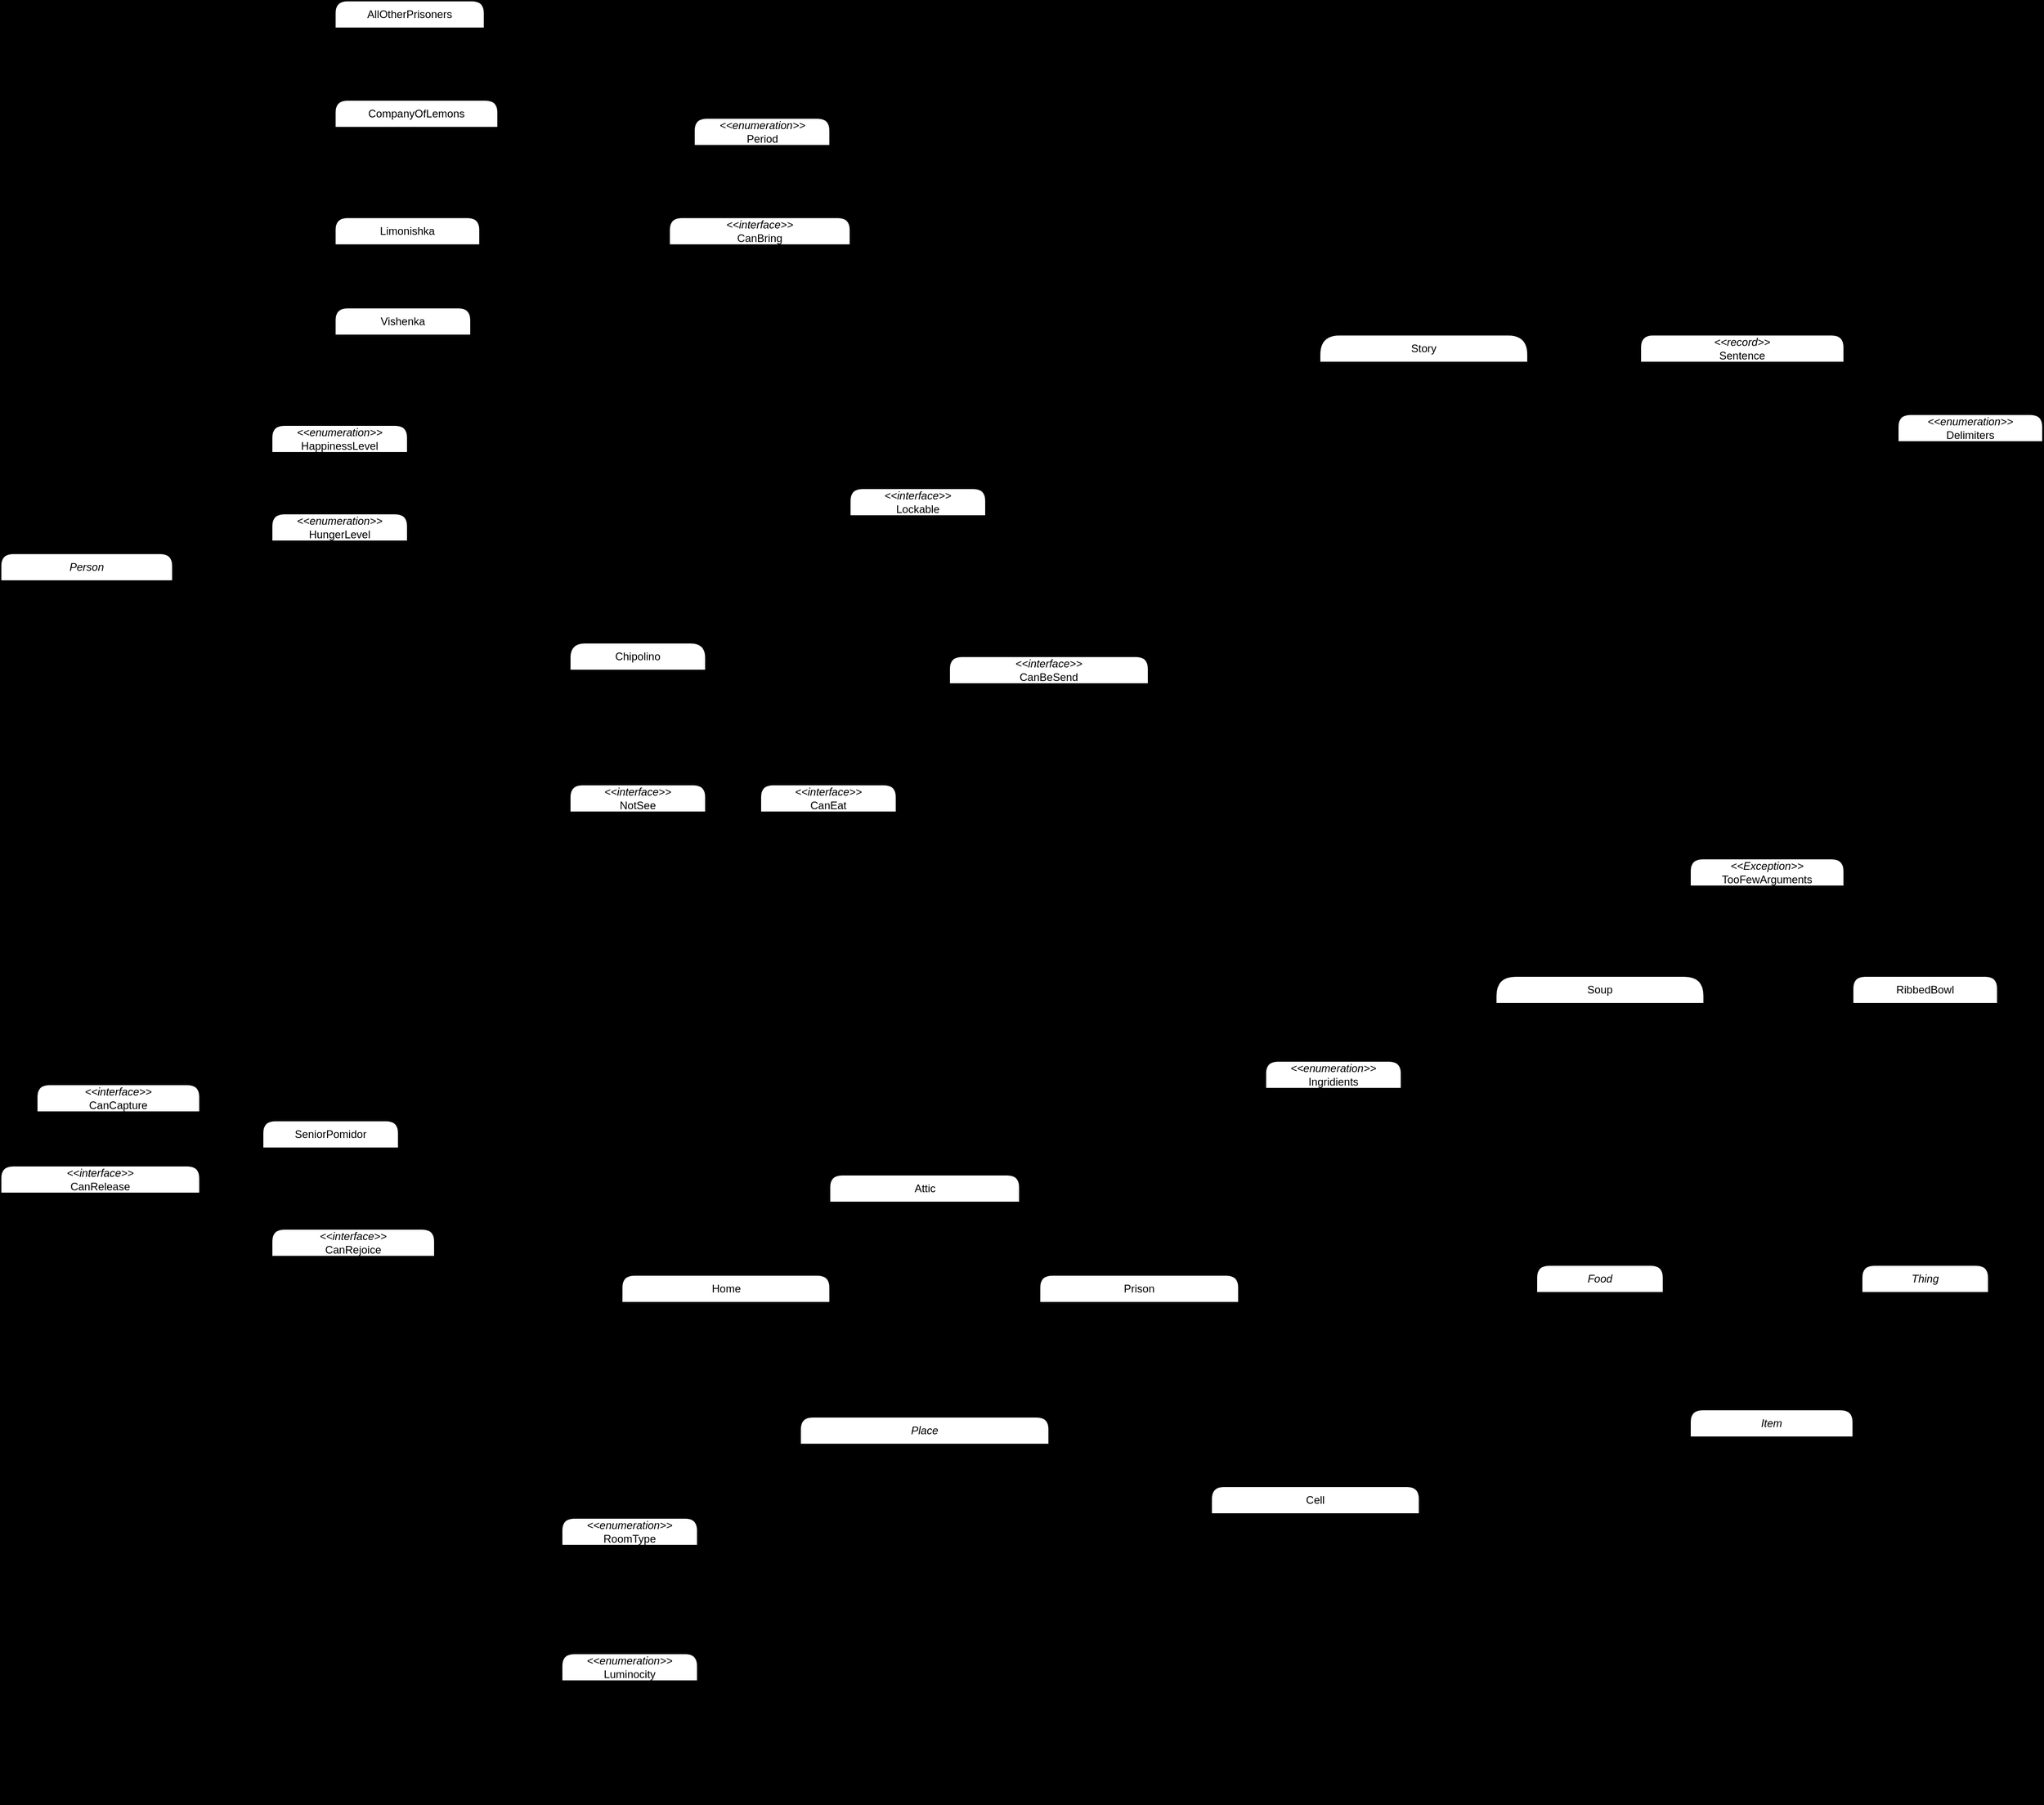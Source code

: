 <mxfile version="25.0.2">
  <diagram id="C5RBs43oDa-KdzZeNtuy" name="Page-1">
    <mxGraphModel dx="1050" dy="621" grid="1" gridSize="10" guides="1" tooltips="1" connect="1" arrows="1" fold="1" page="1" pageScale="1" pageWidth="2339" pageHeight="3300" background="#000000" math="0" shadow="0">
      <root>
        <mxCell id="WIyWlLk6GJQsqaUBKTNV-0" />
        <mxCell id="WIyWlLk6GJQsqaUBKTNV-1" parent="WIyWlLk6GJQsqaUBKTNV-0" />
        <mxCell id="6oraGtSIQD1uK5zjvyB5-20" style="edgeStyle=orthogonalEdgeStyle;rounded=1;orthogonalLoop=1;jettySize=auto;html=1;entryX=1;entryY=0.5;entryDx=0;entryDy=0;endArrow=none;endFill=0;endSize=12;labelBackgroundColor=none;fontColor=default;" parent="WIyWlLk6GJQsqaUBKTNV-1" source="W4G6zPR5HtL0F25UzLFD-0" target="QJSH_CbcWse3fGAp_VgR-93" edge="1">
          <mxGeometry relative="1" as="geometry" />
        </mxCell>
        <mxCell id="W4G6zPR5HtL0F25UzLFD-0" value="&lt;i&gt;Place&lt;/i&gt;" style="swimlane;fontStyle=0;childLayout=stackLayout;horizontal=1;startSize=30;horizontalStack=0;resizeParent=1;resizeParentMax=0;resizeLast=0;collapsible=1;marginBottom=0;whiteSpace=wrap;html=1;perimeterSpacing=1;strokeWidth=1;rounded=1;labelBackgroundColor=none;" parent="WIyWlLk6GJQsqaUBKTNV-1" vertex="1">
          <mxGeometry x="925" y="1628" width="275" height="428" as="geometry" />
        </mxCell>
        <mxCell id="A5gDT_24mQUNLMM85U7_-37" value="# name: String" style="text;align=left;verticalAlign=middle;spacingLeft=4;spacingRight=4;overflow=hidden;points=[[0,0.5],[1,0.5]];portConstraint=eastwest;rotatable=0;whiteSpace=wrap;html=1;labelBorderColor=none;perimeterSpacing=1;strokeWidth=1;strokeColor=none;rounded=1;labelBackgroundColor=none;" parent="W4G6zPR5HtL0F25UzLFD-0" vertex="1">
          <mxGeometry y="30" width="275" height="30" as="geometry" />
        </mxCell>
        <mxCell id="A5gDT_24mQUNLMM85U7_-40" value="# roomType: RoomType" style="text;align=left;verticalAlign=middle;spacingLeft=4;spacingRight=4;overflow=hidden;points=[[0,0.5],[1,0.5]];portConstraint=eastwest;rotatable=0;whiteSpace=wrap;html=1;labelBorderColor=none;perimeterSpacing=1;strokeWidth=1;strokeColor=none;rounded=1;labelBackgroundColor=none;" parent="W4G6zPR5HtL0F25UzLFD-0" vertex="1">
          <mxGeometry y="60" width="275" height="30" as="geometry" />
        </mxCell>
        <mxCell id="6oraGtSIQD1uK5zjvyB5-19" value="# luminocity: Luminocity" style="text;align=left;verticalAlign=middle;spacingLeft=4;spacingRight=4;overflow=hidden;points=[[0,0.5],[1,0.5]];portConstraint=eastwest;rotatable=0;whiteSpace=wrap;html=1;labelBorderColor=none;perimeterSpacing=1;strokeWidth=1;strokeColor=none;rounded=1;labelBackgroundColor=none;" parent="W4G6zPR5HtL0F25UzLFD-0" vertex="1">
          <mxGeometry y="90" width="275" height="30" as="geometry" />
        </mxCell>
        <mxCell id="A5gDT_24mQUNLMM85U7_-38" value="" style="line;strokeWidth=1;fillColor=none;align=left;verticalAlign=middle;spacingTop=-1;spacingLeft=3;spacingRight=3;rotatable=0;labelPosition=right;points=[];portConstraint=eastwest;rounded=1;labelBackgroundColor=none;" parent="W4G6zPR5HtL0F25UzLFD-0" vertex="1">
          <mxGeometry y="120" width="275" height="8" as="geometry" />
        </mxCell>
        <mxCell id="W4G6zPR5HtL0F25UzLFD-1" value="+ Place(name: String, roomType: RoomType)" style="text;align=left;verticalAlign=middle;spacingLeft=4;spacingRight=4;overflow=hidden;points=[[0,0.5],[1,0.5]];portConstraint=eastwest;rotatable=0;whiteSpace=wrap;html=1;labelBorderColor=none;perimeterSpacing=1;strokeWidth=1;strokeColor=none;rounded=1;labelBackgroundColor=none;" parent="W4G6zPR5HtL0F25UzLFD-0" vertex="1">
          <mxGeometry y="128" width="275" height="30" as="geometry" />
        </mxCell>
        <mxCell id="A5gDT_24mQUNLMM85U7_-44" value="+ setName(name: String): void" style="text;align=left;verticalAlign=middle;spacingLeft=4;spacingRight=4;overflow=hidden;points=[[0,0.5],[1,0.5]];portConstraint=eastwest;rotatable=0;whiteSpace=wrap;html=1;labelBorderColor=none;perimeterSpacing=1;strokeWidth=1;strokeColor=none;rounded=1;labelBackgroundColor=none;" parent="W4G6zPR5HtL0F25UzLFD-0" vertex="1">
          <mxGeometry y="158" width="275" height="30" as="geometry" />
        </mxCell>
        <mxCell id="6oraGtSIQD1uK5zjvyB5-25" value="+ setRoomType(type: RoomType): void" style="text;align=left;verticalAlign=middle;spacingLeft=4;spacingRight=4;overflow=hidden;points=[[0,0.5],[1,0.5]];portConstraint=eastwest;rotatable=0;whiteSpace=wrap;html=1;labelBorderColor=none;perimeterSpacing=1;strokeWidth=1;strokeColor=none;rounded=1;labelBackgroundColor=none;" parent="W4G6zPR5HtL0F25UzLFD-0" vertex="1">
          <mxGeometry y="188" width="275" height="30" as="geometry" />
        </mxCell>
        <mxCell id="6oraGtSIQD1uK5zjvyB5-26" value="+ setLuminocity(luminocity: Luminocity): void" style="text;align=left;verticalAlign=middle;spacingLeft=4;spacingRight=4;overflow=hidden;points=[[0,0.5],[1,0.5]];portConstraint=eastwest;rotatable=0;whiteSpace=wrap;html=1;labelBorderColor=none;perimeterSpacing=1;strokeWidth=1;strokeColor=none;rounded=1;labelBackgroundColor=none;" parent="W4G6zPR5HtL0F25UzLFD-0" vertex="1">
          <mxGeometry y="218" width="275" height="30" as="geometry" />
        </mxCell>
        <mxCell id="6oraGtSIQD1uK5zjvyB5-23" value="+ getRoomType(): RoomType" style="text;align=left;verticalAlign=middle;spacingLeft=4;spacingRight=4;overflow=hidden;points=[[0,0.5],[1,0.5]];portConstraint=eastwest;rotatable=0;whiteSpace=wrap;html=1;labelBorderColor=none;perimeterSpacing=1;strokeWidth=1;strokeColor=none;rounded=1;labelBackgroundColor=none;" parent="W4G6zPR5HtL0F25UzLFD-0" vertex="1">
          <mxGeometry y="248" width="275" height="30" as="geometry" />
        </mxCell>
        <mxCell id="6oraGtSIQD1uK5zjvyB5-24" value="+ getLuminocity(): Luminocity" style="text;align=left;verticalAlign=middle;spacingLeft=4;spacingRight=4;overflow=hidden;points=[[0,0.5],[1,0.5]];portConstraint=eastwest;rotatable=0;whiteSpace=wrap;html=1;labelBorderColor=none;perimeterSpacing=1;strokeWidth=1;strokeColor=none;rounded=1;labelBackgroundColor=none;" parent="W4G6zPR5HtL0F25UzLFD-0" vertex="1">
          <mxGeometry y="278" width="275" height="30" as="geometry" />
        </mxCell>
        <mxCell id="A5gDT_24mQUNLMM85U7_-45" value="+ getName(): String" style="text;align=left;verticalAlign=middle;spacingLeft=4;spacingRight=4;overflow=hidden;points=[[0,0.5],[1,0.5]];portConstraint=eastwest;rotatable=0;whiteSpace=wrap;html=1;labelBorderColor=none;perimeterSpacing=1;strokeWidth=1;strokeColor=none;rounded=1;labelBackgroundColor=none;" parent="W4G6zPR5HtL0F25UzLFD-0" vertex="1">
          <mxGeometry y="308" width="275" height="30" as="geometry" />
        </mxCell>
        <mxCell id="EjtubOu3n5QaFSI6WEya-10" value="+ hashCode(): Integer" style="text;align=left;verticalAlign=middle;spacingLeft=4;spacingRight=4;overflow=hidden;points=[[0,0.5],[1,0.5]];portConstraint=eastwest;rotatable=0;whiteSpace=wrap;html=1;labelBorderColor=none;perimeterSpacing=1;strokeWidth=1;strokeColor=none;rounded=1;labelBackgroundColor=none;" parent="W4G6zPR5HtL0F25UzLFD-0" vertex="1">
          <mxGeometry y="338" width="275" height="30" as="geometry" />
        </mxCell>
        <mxCell id="EjtubOu3n5QaFSI6WEya-11" value="+ toString(): String" style="text;align=left;verticalAlign=middle;spacingLeft=4;spacingRight=4;overflow=hidden;points=[[0,0.5],[1,0.5]];portConstraint=eastwest;rotatable=0;whiteSpace=wrap;html=1;labelBorderColor=none;perimeterSpacing=1;strokeWidth=1;strokeColor=none;rounded=1;labelBackgroundColor=none;" parent="W4G6zPR5HtL0F25UzLFD-0" vertex="1">
          <mxGeometry y="368" width="275" height="30" as="geometry" />
        </mxCell>
        <mxCell id="EjtubOu3n5QaFSI6WEya-12" value="+ equals(): Boolean" style="text;align=left;verticalAlign=middle;spacingLeft=4;spacingRight=4;overflow=hidden;points=[[0,0.5],[1,0.5]];portConstraint=eastwest;rotatable=0;whiteSpace=wrap;html=1;labelBorderColor=none;perimeterSpacing=1;strokeWidth=1;strokeColor=none;rounded=1;labelBackgroundColor=none;" parent="W4G6zPR5HtL0F25UzLFD-0" vertex="1">
          <mxGeometry y="398" width="275" height="30" as="geometry" />
        </mxCell>
        <mxCell id="W4G6zPR5HtL0F25UzLFD-4" value="&lt;i&gt;Person&lt;/i&gt;" style="swimlane;fontStyle=0;childLayout=stackLayout;horizontal=1;startSize=30;horizontalStack=0;resizeParent=1;resizeParentMax=0;resizeLast=0;collapsible=1;marginBottom=0;whiteSpace=wrap;html=1;perimeterSpacing=1;strokeWidth=1;labelBorderColor=none;rounded=1;labelBackgroundColor=none;" parent="WIyWlLk6GJQsqaUBKTNV-1" vertex="1">
          <mxGeometry x="40" y="672" width="190" height="518" as="geometry" />
        </mxCell>
        <mxCell id="A5gDT_24mQUNLMM85U7_-15" value="# name: String" style="text;align=left;verticalAlign=middle;spacingLeft=4;spacingRight=4;overflow=hidden;points=[[0,0.5],[1,0.5]];portConstraint=eastwest;rotatable=0;whiteSpace=wrap;html=1;labelBorderColor=none;perimeterSpacing=1;strokeWidth=1;strokeColor=none;fontSize=10;rounded=1;labelBackgroundColor=none;" parent="W4G6zPR5HtL0F25UzLFD-4" vertex="1">
          <mxGeometry y="30" width="190" height="30" as="geometry" />
        </mxCell>
        <mxCell id="A5gDT_24mQUNLMM85U7_-22" value="# profeccion: String" style="text;align=left;verticalAlign=middle;spacingLeft=4;spacingRight=4;overflow=hidden;points=[[0,0.5],[1,0.5]];portConstraint=eastwest;rotatable=0;whiteSpace=wrap;html=1;labelBorderColor=none;perimeterSpacing=1;strokeWidth=1;strokeColor=none;fontSize=10;rounded=1;labelBackgroundColor=none;" parent="W4G6zPR5HtL0F25UzLFD-4" vertex="1">
          <mxGeometry y="60" width="190" height="30" as="geometry" />
        </mxCell>
        <mxCell id="A5gDT_24mQUNLMM85U7_-20" value="# happinessLevel: HappinessLevel" style="text;align=left;verticalAlign=middle;spacingLeft=4;spacingRight=4;overflow=hidden;points=[[0,0.5],[1,0.5]];portConstraint=eastwest;rotatable=0;whiteSpace=wrap;html=1;labelBorderColor=none;perimeterSpacing=1;strokeWidth=1;strokeColor=none;fontSize=10;rounded=1;labelBackgroundColor=none;" parent="W4G6zPR5HtL0F25UzLFD-4" vertex="1">
          <mxGeometry y="90" width="190" height="30" as="geometry" />
        </mxCell>
        <mxCell id="A5gDT_24mQUNLMM85U7_-21" value="# hungerLevel: HungerLevel" style="text;align=left;verticalAlign=middle;spacingLeft=4;spacingRight=4;overflow=hidden;points=[[0,0.5],[1,0.5]];portConstraint=eastwest;rotatable=0;whiteSpace=wrap;html=1;labelBorderColor=none;perimeterSpacing=1;strokeWidth=1;strokeColor=none;fontSize=10;rounded=1;labelBackgroundColor=none;" parent="W4G6zPR5HtL0F25UzLFD-4" vertex="1">
          <mxGeometry y="120" width="190" height="30" as="geometry" />
        </mxCell>
        <mxCell id="A5gDT_24mQUNLMM85U7_-18" value="" style="line;strokeWidth=1;fillColor=none;align=left;verticalAlign=middle;spacingTop=-1;spacingLeft=3;spacingRight=3;rotatable=0;labelPosition=right;points=[];portConstraint=eastwest;hachureGap=4;fontFamily=Architects Daughter;fontSource=https%3A%2F%2Ffonts.googleapis.com%2Fcss%3Ffamily%3DArchitects%2BDaughter;rounded=1;labelBackgroundColor=none;" parent="W4G6zPR5HtL0F25UzLFD-4" vertex="1">
          <mxGeometry y="150" width="190" height="8" as="geometry" />
        </mxCell>
        <mxCell id="W4G6zPR5HtL0F25UzLFD-5" value="+ Person(name: String)" style="text;align=left;verticalAlign=middle;spacingLeft=4;spacingRight=4;overflow=hidden;points=[[0,0.5],[1,0.5]];portConstraint=eastwest;rotatable=0;whiteSpace=wrap;html=1;labelBorderColor=none;perimeterSpacing=1;strokeWidth=1;strokeColor=none;fontSize=10;rounded=1;labelBackgroundColor=none;" parent="W4G6zPR5HtL0F25UzLFD-4" vertex="1">
          <mxGeometry y="158" width="190" height="30" as="geometry" />
        </mxCell>
        <mxCell id="A5gDT_24mQUNLMM85U7_-23" value="+ getName(): String" style="text;align=left;verticalAlign=middle;spacingLeft=4;spacingRight=4;overflow=hidden;points=[[0,0.5],[1,0.5]];portConstraint=eastwest;rotatable=0;whiteSpace=wrap;html=1;labelBorderColor=none;perimeterSpacing=1;strokeWidth=1;strokeColor=none;fontSize=10;rounded=1;labelBackgroundColor=none;" parent="W4G6zPR5HtL0F25UzLFD-4" vertex="1">
          <mxGeometry y="188" width="190" height="30" as="geometry" />
        </mxCell>
        <mxCell id="A5gDT_24mQUNLMM85U7_-31" value="+ getProfeccion(): String" style="text;align=left;verticalAlign=middle;spacingLeft=4;spacingRight=4;overflow=hidden;points=[[0,0.5],[1,0.5]];portConstraint=eastwest;rotatable=0;whiteSpace=wrap;html=1;labelBorderColor=none;perimeterSpacing=1;strokeWidth=1;strokeColor=none;fontSize=10;rounded=1;labelBackgroundColor=none;" parent="W4G6zPR5HtL0F25UzLFD-4" vertex="1">
          <mxGeometry y="218" width="190" height="30" as="geometry" />
        </mxCell>
        <mxCell id="A5gDT_24mQUNLMM85U7_-27" value="+ getHappinessLevel(): Int" style="text;align=left;verticalAlign=middle;spacingLeft=4;spacingRight=4;overflow=hidden;points=[[0,0.5],[1,0.5]];portConstraint=eastwest;rotatable=0;whiteSpace=wrap;html=1;labelBorderColor=none;perimeterSpacing=1;strokeWidth=1;strokeColor=none;fontSize=10;rounded=1;labelBackgroundColor=none;" parent="W4G6zPR5HtL0F25UzLFD-4" vertex="1">
          <mxGeometry y="248" width="190" height="30" as="geometry" />
        </mxCell>
        <mxCell id="A5gDT_24mQUNLMM85U7_-29" value="+ getHungerLevel(): Int" style="text;align=left;verticalAlign=middle;spacingLeft=4;spacingRight=4;overflow=hidden;points=[[0,0.5],[1,0.5]];portConstraint=eastwest;rotatable=0;whiteSpace=wrap;html=1;labelBorderColor=none;perimeterSpacing=1;strokeWidth=1;strokeColor=none;fontSize=10;rounded=1;labelBackgroundColor=none;" parent="W4G6zPR5HtL0F25UzLFD-4" vertex="1">
          <mxGeometry y="278" width="190" height="30" as="geometry" />
        </mxCell>
        <mxCell id="A5gDT_24mQUNLMM85U7_-24" value="+ setName(name: String): void" style="text;align=left;verticalAlign=middle;spacingLeft=4;spacingRight=4;overflow=hidden;points=[[0,0.5],[1,0.5]];portConstraint=eastwest;rotatable=0;whiteSpace=wrap;html=1;labelBorderColor=none;perimeterSpacing=1;strokeWidth=1;strokeColor=none;fontSize=10;rounded=1;labelBackgroundColor=none;" parent="W4G6zPR5HtL0F25UzLFD-4" vertex="1">
          <mxGeometry y="308" width="190" height="30" as="geometry" />
        </mxCell>
        <mxCell id="A5gDT_24mQUNLMM85U7_-33" value="+ setProfeccion(profeccion: String): void" style="text;align=left;verticalAlign=middle;spacingLeft=4;spacingRight=4;overflow=hidden;points=[[0,0.5],[1,0.5]];portConstraint=eastwest;rotatable=0;whiteSpace=wrap;html=1;labelBorderColor=none;perimeterSpacing=1;strokeWidth=1;strokeColor=none;fontSize=10;rounded=1;labelBackgroundColor=none;" parent="W4G6zPR5HtL0F25UzLFD-4" vertex="1">
          <mxGeometry y="338" width="190" height="30" as="geometry" />
        </mxCell>
        <mxCell id="A5gDT_24mQUNLMM85U7_-28" value="+ setHappinessLevel(level: Int): void" style="text;align=left;verticalAlign=middle;spacingLeft=4;spacingRight=4;overflow=hidden;points=[[0,0.5],[1,0.5]];portConstraint=eastwest;rotatable=0;whiteSpace=wrap;html=1;labelBorderColor=none;perimeterSpacing=1;strokeWidth=1;strokeColor=none;fontSize=10;rounded=1;labelBackgroundColor=none;" parent="W4G6zPR5HtL0F25UzLFD-4" vertex="1">
          <mxGeometry y="368" width="190" height="30" as="geometry" />
        </mxCell>
        <mxCell id="A5gDT_24mQUNLMM85U7_-30" value="+ setHungerLevel(level: Int): void" style="text;align=left;verticalAlign=middle;spacingLeft=4;spacingRight=4;overflow=hidden;points=[[0,0.5],[1,0.5]];portConstraint=eastwest;rotatable=0;whiteSpace=wrap;html=1;labelBorderColor=none;perimeterSpacing=1;strokeWidth=1;strokeColor=none;fontSize=10;rounded=1;labelBackgroundColor=none;" parent="W4G6zPR5HtL0F25UzLFD-4" vertex="1">
          <mxGeometry y="398" width="190" height="30" as="geometry" />
        </mxCell>
        <mxCell id="EjtubOu3n5QaFSI6WEya-4" value="+ hashCode(): Integer" style="text;align=left;verticalAlign=middle;spacingLeft=4;spacingRight=4;overflow=hidden;points=[[0,0.5],[1,0.5]];portConstraint=eastwest;rotatable=0;whiteSpace=wrap;html=1;labelBorderColor=none;perimeterSpacing=1;strokeWidth=1;strokeColor=none;fontSize=10;rounded=1;labelBackgroundColor=none;" parent="W4G6zPR5HtL0F25UzLFD-4" vertex="1">
          <mxGeometry y="428" width="190" height="30" as="geometry" />
        </mxCell>
        <mxCell id="EjtubOu3n5QaFSI6WEya-5" value="+ toString(): String" style="text;align=left;verticalAlign=middle;spacingLeft=4;spacingRight=4;overflow=hidden;points=[[0,0.5],[1,0.5]];portConstraint=eastwest;rotatable=0;whiteSpace=wrap;html=1;labelBorderColor=none;perimeterSpacing=1;strokeWidth=1;strokeColor=none;fontSize=10;rounded=1;labelBackgroundColor=none;" parent="W4G6zPR5HtL0F25UzLFD-4" vertex="1">
          <mxGeometry y="458" width="190" height="30" as="geometry" />
        </mxCell>
        <mxCell id="EjtubOu3n5QaFSI6WEya-6" value="+ equals(): Boolean" style="text;align=left;verticalAlign=middle;spacingLeft=4;spacingRight=4;overflow=hidden;points=[[0,0.5],[1,0.5]];portConstraint=eastwest;rotatable=0;whiteSpace=wrap;html=1;labelBorderColor=none;perimeterSpacing=1;strokeWidth=1;strokeColor=none;fontSize=10;rounded=1;labelBackgroundColor=none;" parent="W4G6zPR5HtL0F25UzLFD-4" vertex="1">
          <mxGeometry y="488" width="190" height="30" as="geometry" />
        </mxCell>
        <mxCell id="QJSH_CbcWse3fGAp_VgR-37" style="edgeStyle=orthogonalEdgeStyle;rounded=1;orthogonalLoop=1;jettySize=auto;html=1;entryX=1;entryY=0.5;entryDx=0;entryDy=0;dashed=1;endSize=12;endArrow=block;endFill=0;labelBackgroundColor=none;fontColor=default;" parent="WIyWlLk6GJQsqaUBKTNV-1" source="KF4qYG6q_1nX_ED_3qD7-0" target="QJSH_CbcWse3fGAp_VgR-28" edge="1">
          <mxGeometry relative="1" as="geometry" />
        </mxCell>
        <mxCell id="QJSH_CbcWse3fGAp_VgR-41" style="edgeStyle=orthogonalEdgeStyle;rounded=1;orthogonalLoop=1;jettySize=auto;html=1;entryX=1;entryY=0.25;entryDx=0;entryDy=0;dashed=1;endArrow=block;endFill=0;endSize=12;labelBackgroundColor=none;fontColor=default;" parent="WIyWlLk6GJQsqaUBKTNV-1" source="KF4qYG6q_1nX_ED_3qD7-0" target="QJSH_CbcWse3fGAp_VgR-39" edge="1">
          <mxGeometry relative="1" as="geometry" />
        </mxCell>
        <mxCell id="9UVcNeRugB51KznUVmvA-2" style="edgeStyle=orthogonalEdgeStyle;rounded=1;orthogonalLoop=1;jettySize=auto;html=1;entryX=0.5;entryY=0;entryDx=0;entryDy=0;endArrow=block;endFill=0;endSize=12;dashed=1;curved=0;labelBackgroundColor=none;fontColor=default;" parent="WIyWlLk6GJQsqaUBKTNV-1" source="KF4qYG6q_1nX_ED_3qD7-0" target="9UVcNeRugB51KznUVmvA-0" edge="1">
          <mxGeometry relative="1" as="geometry" />
        </mxCell>
        <mxCell id="KF4qYG6q_1nX_ED_3qD7-0" value="SeniorPomidor" style="swimlane;fontStyle=0;childLayout=stackLayout;horizontal=1;startSize=30;horizontalStack=0;resizeParent=1;resizeParentMax=0;resizeLast=0;collapsible=1;marginBottom=0;whiteSpace=wrap;html=1;perimeterSpacing=1;strokeWidth=1;labelBorderColor=none;rounded=1;labelBackgroundColor=none;" parent="WIyWlLk6GJQsqaUBKTNV-1" vertex="1">
          <mxGeometry x="330" y="1300" width="150" height="60" as="geometry" />
        </mxCell>
        <mxCell id="KF4qYG6q_1nX_ED_3qD7-1" value="+ SeniorPomidor(name: String)" style="text;align=left;verticalAlign=middle;spacingLeft=4;spacingRight=4;overflow=hidden;points=[[0,0.5],[1,0.5]];portConstraint=eastwest;rotatable=0;whiteSpace=wrap;html=1;labelBorderColor=none;perimeterSpacing=1;strokeWidth=1;strokeColor=none;fontSize=10;rounded=1;labelBackgroundColor=none;" parent="KF4qYG6q_1nX_ED_3qD7-0" vertex="1">
          <mxGeometry y="30" width="150" height="30" as="geometry" />
        </mxCell>
        <mxCell id="QJSH_CbcWse3fGAp_VgR-53" style="edgeStyle=orthogonalEdgeStyle;rounded=1;orthogonalLoop=1;jettySize=auto;html=1;entryX=1;entryY=0.25;entryDx=0;entryDy=0;endArrow=block;endFill=0;endSize=12;labelBackgroundColor=none;fontColor=default;" parent="WIyWlLk6GJQsqaUBKTNV-1" source="QJSH_CbcWse3fGAp_VgR-2" target="W4G6zPR5HtL0F25UzLFD-4" edge="1">
          <mxGeometry relative="1" as="geometry" />
        </mxCell>
        <mxCell id="QJSH_CbcWse3fGAp_VgR-74" style="edgeStyle=orthogonalEdgeStyle;rounded=1;orthogonalLoop=1;jettySize=auto;html=1;entryX=0;entryY=0.25;entryDx=0;entryDy=0;endArrow=block;endFill=0;dashed=1;endSize=12;labelBackgroundColor=none;fontColor=default;" parent="WIyWlLk6GJQsqaUBKTNV-1" source="QJSH_CbcWse3fGAp_VgR-2" target="QJSH_CbcWse3fGAp_VgR-71" edge="1">
          <mxGeometry relative="1" as="geometry" />
        </mxCell>
        <mxCell id="QCU2eKpcLLzijRgSgTZc-10" style="edgeStyle=orthogonalEdgeStyle;rounded=1;hachureGap=4;orthogonalLoop=1;jettySize=auto;html=1;entryX=0.5;entryY=0;entryDx=0;entryDy=0;fontFamily=Architects Daughter;fontSource=https%3A%2F%2Ffonts.googleapis.com%2Fcss%3Ffamily%3DArchitects%2BDaughter;dashed=1;endArrow=block;endFill=0;endSize=12;labelBackgroundColor=none;fontColor=default;" parent="WIyWlLk6GJQsqaUBKTNV-1" source="QJSH_CbcWse3fGAp_VgR-2" target="QCU2eKpcLLzijRgSgTZc-4" edge="1">
          <mxGeometry relative="1" as="geometry" />
        </mxCell>
        <mxCell id="EjtubOu3n5QaFSI6WEya-8" style="edgeStyle=orthogonalEdgeStyle;rounded=1;orthogonalLoop=1;jettySize=auto;html=1;entryX=0;entryY=0.5;entryDx=0;entryDy=0;dashed=1;endArrow=block;endFill=0;endSize=12;strokeColor=none;curved=0;labelBackgroundColor=none;fontColor=default;" parent="WIyWlLk6GJQsqaUBKTNV-1" source="QJSH_CbcWse3fGAp_VgR-2" target="QJSH_CbcWse3fGAp_VgR-62" edge="1">
          <mxGeometry relative="1" as="geometry" />
        </mxCell>
        <mxCell id="EjtubOu3n5QaFSI6WEya-9" style="edgeStyle=orthogonalEdgeStyle;rounded=1;orthogonalLoop=1;jettySize=auto;html=1;entryX=0;entryY=0.25;entryDx=0;entryDy=0;dashed=1;curved=0;endArrow=block;endFill=0;endSize=12;labelBackgroundColor=none;fontColor=default;" parent="WIyWlLk6GJQsqaUBKTNV-1" source="QJSH_CbcWse3fGAp_VgR-2" target="QJSH_CbcWse3fGAp_VgR-61" edge="1">
          <mxGeometry relative="1" as="geometry" />
        </mxCell>
        <mxCell id="QJSH_CbcWse3fGAp_VgR-2" value="Chipolino" style="swimlane;fontStyle=0;childLayout=stackLayout;horizontal=1;startSize=30;horizontalStack=0;resizeParent=1;resizeParentMax=0;resizeLast=0;collapsible=1;marginBottom=0;whiteSpace=wrap;html=1;perimeterSpacing=1;strokeWidth=1;labelBorderColor=none;rounded=1;labelBackgroundColor=none;arcSize=18;" parent="WIyWlLk6GJQsqaUBKTNV-1" vertex="1">
          <mxGeometry x="670" y="771" width="150" height="60" as="geometry" />
        </mxCell>
        <mxCell id="QJSH_CbcWse3fGAp_VgR-3" value="+ Chipolino(name: String)" style="text;align=left;verticalAlign=middle;spacingLeft=4;spacingRight=4;overflow=hidden;points=[[0,0.5],[1,0.5]];portConstraint=eastwest;rotatable=0;whiteSpace=wrap;html=1;labelBorderColor=none;perimeterSpacing=1;strokeWidth=1;strokeColor=none;fontSize=10;rounded=1;labelBackgroundColor=none;" parent="QJSH_CbcWse3fGAp_VgR-2" vertex="1">
          <mxGeometry y="30" width="150" height="30" as="geometry" />
        </mxCell>
        <mxCell id="QJSH_CbcWse3fGAp_VgR-10" style="edgeStyle=orthogonalEdgeStyle;rounded=1;orthogonalLoop=1;jettySize=auto;html=1;entryX=1.005;entryY=0.801;entryDx=0;entryDy=0;entryPerimeter=0;endArrow=block;endFill=0;endSize=12;labelBackgroundColor=none;fontColor=default;" parent="WIyWlLk6GJQsqaUBKTNV-1" source="KF4qYG6q_1nX_ED_3qD7-0" target="W4G6zPR5HtL0F25UzLFD-5" edge="1">
          <mxGeometry relative="1" as="geometry" />
        </mxCell>
        <mxCell id="QJSH_CbcWse3fGAp_VgR-50" style="edgeStyle=orthogonalEdgeStyle;rounded=1;orthogonalLoop=1;jettySize=auto;html=1;entryX=0.5;entryY=0;entryDx=0;entryDy=0;endSize=12;endArrow=block;endFill=0;labelBackgroundColor=none;fontColor=default;" parent="WIyWlLk6GJQsqaUBKTNV-1" source="QJSH_CbcWse3fGAp_VgR-11" target="W4G6zPR5HtL0F25UzLFD-4" edge="1">
          <mxGeometry relative="1" as="geometry" />
        </mxCell>
        <mxCell id="EjtubOu3n5QaFSI6WEya-7" style="edgeStyle=orthogonalEdgeStyle;rounded=1;orthogonalLoop=1;jettySize=auto;html=1;entryX=0.5;entryY=0;entryDx=0;entryDy=0;endSize=12;dashed=1;endArrow=block;endFill=0;curved=0;labelBackgroundColor=none;fontColor=default;" parent="WIyWlLk6GJQsqaUBKTNV-1" source="QJSH_CbcWse3fGAp_VgR-11" target="QJSH_CbcWse3fGAp_VgR-61" edge="1">
          <mxGeometry relative="1" as="geometry" />
        </mxCell>
        <mxCell id="QJSH_CbcWse3fGAp_VgR-11" value="Vishenka" style="swimlane;fontStyle=0;childLayout=stackLayout;horizontal=1;startSize=30;horizontalStack=0;resizeParent=1;resizeParentMax=0;resizeLast=0;collapsible=1;marginBottom=0;whiteSpace=wrap;html=1;perimeterSpacing=1;strokeWidth=1;labelBorderColor=none;rounded=1;labelBackgroundColor=none;" parent="WIyWlLk6GJQsqaUBKTNV-1" vertex="1">
          <mxGeometry x="410" y="400" width="150" height="60" as="geometry" />
        </mxCell>
        <mxCell id="QJSH_CbcWse3fGAp_VgR-12" value="+ Vishenka(name: String)" style="text;align=left;verticalAlign=middle;spacingLeft=4;spacingRight=4;overflow=hidden;points=[[0,0.5],[1,0.5]];portConstraint=eastwest;rotatable=0;whiteSpace=wrap;html=1;labelBorderColor=none;perimeterSpacing=1;strokeWidth=1;strokeColor=none;fontSize=10;rounded=1;labelBackgroundColor=none;" parent="QJSH_CbcWse3fGAp_VgR-11" vertex="1">
          <mxGeometry y="30" width="150" height="30" as="geometry" />
        </mxCell>
        <mxCell id="QJSH_CbcWse3fGAp_VgR-49" style="edgeStyle=orthogonalEdgeStyle;rounded=1;orthogonalLoop=1;jettySize=auto;html=1;entryX=0.5;entryY=0;entryDx=0;entryDy=0;endArrow=block;endFill=0;endSize=12;labelBackgroundColor=none;fontColor=default;" parent="WIyWlLk6GJQsqaUBKTNV-1" source="QJSH_CbcWse3fGAp_VgR-17" target="W4G6zPR5HtL0F25UzLFD-4" edge="1">
          <mxGeometry relative="1" as="geometry" />
        </mxCell>
        <mxCell id="QJSH_CbcWse3fGAp_VgR-98" style="edgeStyle=orthogonalEdgeStyle;rounded=1;orthogonalLoop=1;jettySize=auto;html=1;entryX=0;entryY=0.5;entryDx=0;entryDy=0;endArrow=block;endFill=0;dashed=1;endSize=12;labelBackgroundColor=none;fontColor=default;" parent="WIyWlLk6GJQsqaUBKTNV-1" source="QJSH_CbcWse3fGAp_VgR-17" target="QJSH_CbcWse3fGAp_VgR-96" edge="1">
          <mxGeometry relative="1" as="geometry" />
        </mxCell>
        <mxCell id="QJSH_CbcWse3fGAp_VgR-17" value="Limonishka" style="swimlane;fontStyle=0;childLayout=stackLayout;horizontal=1;startSize=30;horizontalStack=0;resizeParent=1;resizeParentMax=0;resizeLast=0;collapsible=1;marginBottom=0;whiteSpace=wrap;html=1;perimeterSpacing=1;strokeWidth=1;labelBorderColor=none;rounded=1;labelBackgroundColor=none;" parent="WIyWlLk6GJQsqaUBKTNV-1" vertex="1">
          <mxGeometry x="410" y="300" width="160" height="60" as="geometry" />
        </mxCell>
        <mxCell id="QJSH_CbcWse3fGAp_VgR-18" value="+ Limonishka(name: String)" style="text;align=left;verticalAlign=middle;spacingLeft=4;spacingRight=4;overflow=hidden;points=[[0,0.5],[1,0.5]];portConstraint=eastwest;rotatable=0;whiteSpace=wrap;html=1;labelBorderColor=none;perimeterSpacing=1;strokeWidth=1;strokeColor=none;fontSize=10;rounded=1;labelBackgroundColor=none;" parent="QJSH_CbcWse3fGAp_VgR-17" vertex="1">
          <mxGeometry y="30" width="160" height="30" as="geometry" />
        </mxCell>
        <mxCell id="QJSH_CbcWse3fGAp_VgR-28" value="&lt;i&gt;&amp;lt;&amp;lt;interface&amp;gt;&amp;gt;&lt;/i&gt;&lt;div&gt;CanCapture&lt;/div&gt;" style="swimlane;fontStyle=0;childLayout=stackLayout;horizontal=1;startSize=30;horizontalStack=0;resizeParent=1;resizeParentMax=0;resizeLast=0;collapsible=1;marginBottom=0;whiteSpace=wrap;html=1;perimeterSpacing=1;strokeWidth=1;labelBorderColor=none;rounded=1;labelBackgroundColor=none;" parent="WIyWlLk6GJQsqaUBKTNV-1" vertex="1">
          <mxGeometry x="80" y="1260" width="180" height="60" as="geometry" />
        </mxCell>
        <mxCell id="QJSH_CbcWse3fGAp_VgR-29" value="+ capture(person: Person): String" style="text;align=left;verticalAlign=middle;spacingLeft=4;spacingRight=4;overflow=hidden;points=[[0,0.5],[1,0.5]];portConstraint=eastwest;rotatable=0;whiteSpace=wrap;html=1;labelBorderColor=none;perimeterSpacing=1;strokeWidth=1;fontSize=10;rounded=1;labelBackgroundColor=none;" parent="QJSH_CbcWse3fGAp_VgR-28" vertex="1">
          <mxGeometry y="30" width="180" height="30" as="geometry" />
        </mxCell>
        <mxCell id="QJSH_CbcWse3fGAp_VgR-39" value="&lt;i&gt;&amp;lt;&amp;lt;interface&amp;gt;&amp;gt;&lt;/i&gt;&lt;div&gt;CanRelease&lt;/div&gt;" style="swimlane;fontStyle=0;childLayout=stackLayout;horizontal=1;startSize=30;horizontalStack=0;resizeParent=1;resizeParentMax=0;resizeLast=0;collapsible=1;marginBottom=0;whiteSpace=wrap;html=1;perimeterSpacing=1;strokeWidth=1;labelBorderColor=none;rounded=1;labelBackgroundColor=none;" parent="WIyWlLk6GJQsqaUBKTNV-1" vertex="1">
          <mxGeometry x="40" y="1350" width="220" height="60" as="geometry" />
        </mxCell>
        <mxCell id="QJSH_CbcWse3fGAp_VgR-40" value="+ release(person: Person, place: Place): String" style="text;align=left;verticalAlign=middle;spacingLeft=4;spacingRight=4;overflow=hidden;points=[[0,0.5],[1,0.5]];portConstraint=eastwest;rotatable=0;whiteSpace=wrap;html=1;labelBorderColor=none;perimeterSpacing=1;strokeWidth=1;fontSize=10;rounded=1;labelBackgroundColor=none;" parent="QJSH_CbcWse3fGAp_VgR-39" vertex="1">
          <mxGeometry y="30" width="220" height="30" as="geometry" />
        </mxCell>
        <mxCell id="A5gDT_24mQUNLMM85U7_-26" style="edgeStyle=orthogonalEdgeStyle;rounded=1;orthogonalLoop=1;jettySize=auto;html=1;entryX=0.25;entryY=0;entryDx=0;entryDy=0;endArrow=block;endFill=0;endSize=12;labelBackgroundColor=none;fontColor=default;" parent="WIyWlLk6GJQsqaUBKTNV-1" source="QJSH_CbcWse3fGAp_VgR-44" target="W4G6zPR5HtL0F25UzLFD-4" edge="1">
          <mxGeometry relative="1" as="geometry" />
        </mxCell>
        <mxCell id="QJSH_CbcWse3fGAp_VgR-44" value="AllOtherPrisoners" style="swimlane;fontStyle=0;childLayout=stackLayout;horizontal=1;startSize=30;horizontalStack=0;resizeParent=1;resizeParentMax=0;resizeLast=0;collapsible=1;marginBottom=0;whiteSpace=wrap;html=1;perimeterSpacing=1;strokeWidth=1;labelBorderColor=none;rounded=1;labelBackgroundColor=none;" parent="WIyWlLk6GJQsqaUBKTNV-1" vertex="1">
          <mxGeometry x="410" y="60" width="165" height="60" as="geometry" />
        </mxCell>
        <mxCell id="QJSH_CbcWse3fGAp_VgR-45" value="+ AllOtherPrisoners(name: String)" style="text;align=left;verticalAlign=middle;spacingLeft=4;spacingRight=4;overflow=hidden;points=[[0,0.5],[1,0.5]];portConstraint=eastwest;rotatable=0;whiteSpace=wrap;html=1;labelBorderColor=none;perimeterSpacing=1;strokeWidth=1;strokeColor=none;fontSize=10;rounded=1;labelBackgroundColor=none;" parent="QJSH_CbcWse3fGAp_VgR-44" vertex="1">
          <mxGeometry y="30" width="165" height="30" as="geometry" />
        </mxCell>
        <mxCell id="QJSH_CbcWse3fGAp_VgR-60" style="edgeStyle=orthogonalEdgeStyle;rounded=1;orthogonalLoop=1;jettySize=auto;html=1;entryX=0.5;entryY=0;entryDx=0;entryDy=0;endSize=12;endArrow=block;endFill=0;labelBackgroundColor=none;fontColor=default;" parent="WIyWlLk6GJQsqaUBKTNV-1" source="QJSH_CbcWse3fGAp_VgR-55" target="W4G6zPR5HtL0F25UzLFD-0" edge="1">
          <mxGeometry relative="1" as="geometry" />
        </mxCell>
        <mxCell id="QJSH_CbcWse3fGAp_VgR-55" value="Home" style="swimlane;fontStyle=0;childLayout=stackLayout;horizontal=1;startSize=30;horizontalStack=0;resizeParent=1;resizeParentMax=0;resizeLast=0;collapsible=1;marginBottom=0;whiteSpace=wrap;html=1;perimeterSpacing=1;strokeWidth=1;labelBorderColor=none;rounded=1;labelBackgroundColor=none;" parent="WIyWlLk6GJQsqaUBKTNV-1" vertex="1">
          <mxGeometry x="727.5" y="1471" width="230" height="60" as="geometry" />
        </mxCell>
        <mxCell id="QJSH_CbcWse3fGAp_VgR-56" value="+ Home(name: String, roomType: RoomType)" style="text;align=left;verticalAlign=middle;spacingLeft=4;spacingRight=4;overflow=hidden;points=[[0,0.5],[1,0.5]];portConstraint=eastwest;rotatable=0;whiteSpace=wrap;html=1;labelBorderColor=none;perimeterSpacing=1;strokeWidth=1;strokeColor=none;fontSize=10;rounded=1;labelBackgroundColor=none;" parent="QJSH_CbcWse3fGAp_VgR-55" vertex="1">
          <mxGeometry y="30" width="230" height="30" as="geometry" />
        </mxCell>
        <mxCell id="QJSH_CbcWse3fGAp_VgR-61" value="&lt;i&gt;&amp;lt;&amp;lt;interface&amp;gt;&amp;gt;&lt;/i&gt;&lt;div&gt;Lockable&lt;/div&gt;" style="swimlane;fontStyle=0;childLayout=stackLayout;horizontal=1;startSize=30;horizontalStack=0;resizeParent=1;resizeParentMax=0;resizeLast=0;collapsible=1;marginBottom=0;whiteSpace=wrap;html=1;perimeterSpacing=1;strokeWidth=1;labelBorderColor=none;rounded=1;labelBackgroundColor=none;" parent="WIyWlLk6GJQsqaUBKTNV-1" vertex="1">
          <mxGeometry x="980" y="600" width="150" height="60" as="geometry" />
        </mxCell>
        <mxCell id="QJSH_CbcWse3fGAp_VgR-62" value="+ lock(place: Place): String" style="text;align=left;verticalAlign=middle;spacingLeft=4;spacingRight=4;overflow=hidden;points=[[0,0.5],[1,0.5]];portConstraint=eastwest;rotatable=0;whiteSpace=wrap;html=1;labelBorderColor=none;perimeterSpacing=1;strokeWidth=1;fontSize=10;rounded=1;labelBackgroundColor=none;" parent="QJSH_CbcWse3fGAp_VgR-61" vertex="1">
          <mxGeometry y="30" width="150" height="30" as="geometry" />
        </mxCell>
        <mxCell id="QJSH_CbcWse3fGAp_VgR-70" style="edgeStyle=orthogonalEdgeStyle;rounded=1;orthogonalLoop=1;jettySize=auto;html=1;entryX=0.5;entryY=0;entryDx=0;entryDy=0;endArrow=block;endFill=0;endSize=12;labelBackgroundColor=none;fontColor=default;" parent="WIyWlLk6GJQsqaUBKTNV-1" source="QJSH_CbcWse3fGAp_VgR-65" target="W4G6zPR5HtL0F25UzLFD-0" edge="1">
          <mxGeometry relative="1" as="geometry" />
        </mxCell>
        <mxCell id="QJSH_CbcWse3fGAp_VgR-65" value="Attic" style="swimlane;fontStyle=0;childLayout=stackLayout;horizontal=1;startSize=30;horizontalStack=0;resizeParent=1;resizeParentMax=0;resizeLast=0;collapsible=1;marginBottom=0;whiteSpace=wrap;html=1;perimeterSpacing=1;strokeWidth=1;labelBorderColor=none;rounded=1;labelBackgroundColor=none;" parent="WIyWlLk6GJQsqaUBKTNV-1" vertex="1">
          <mxGeometry x="957.5" y="1360" width="210" height="60" as="geometry" />
        </mxCell>
        <mxCell id="QJSH_CbcWse3fGAp_VgR-66" value="+ Attic(name: String, roomType: RoomType)" style="text;align=left;verticalAlign=middle;spacingLeft=4;spacingRight=4;overflow=hidden;points=[[0,0.5],[1,0.5]];portConstraint=eastwest;rotatable=0;whiteSpace=wrap;html=1;labelBorderColor=none;perimeterSpacing=1;strokeWidth=1;strokeColor=none;fontSize=10;rounded=1;labelBackgroundColor=none;" parent="QJSH_CbcWse3fGAp_VgR-65" vertex="1">
          <mxGeometry y="30" width="210" height="30" as="geometry" />
        </mxCell>
        <mxCell id="QJSH_CbcWse3fGAp_VgR-71" value="&lt;i&gt;&amp;lt;&amp;lt;interface&amp;gt;&amp;gt;&lt;/i&gt;&lt;div&gt;CanBeSend&lt;/div&gt;" style="swimlane;fontStyle=0;childLayout=stackLayout;horizontal=1;startSize=30;horizontalStack=0;resizeParent=1;resizeParentMax=0;resizeLast=0;collapsible=1;marginBottom=0;whiteSpace=wrap;html=1;perimeterSpacing=1;strokeWidth=1;labelBorderColor=none;rounded=1;labelBackgroundColor=none;" parent="WIyWlLk6GJQsqaUBKTNV-1" vertex="1">
          <mxGeometry x="1090" y="786" width="220" height="60" as="geometry" />
        </mxCell>
        <mxCell id="QJSH_CbcWse3fGAp_VgR-72" value="+ send(place: Place, attendant: Person): String" style="text;align=left;verticalAlign=middle;spacingLeft=4;spacingRight=4;overflow=hidden;points=[[0,0.5],[1,0.5]];portConstraint=eastwest;rotatable=0;whiteSpace=wrap;html=1;labelBorderColor=none;perimeterSpacing=1;strokeWidth=1;fontSize=10;rounded=1;labelBackgroundColor=none;" parent="QJSH_CbcWse3fGAp_VgR-71" vertex="1">
          <mxGeometry y="30" width="220" height="30" as="geometry" />
        </mxCell>
        <mxCell id="QJSH_CbcWse3fGAp_VgR-80" style="edgeStyle=orthogonalEdgeStyle;rounded=1;orthogonalLoop=1;jettySize=auto;html=1;entryX=0.5;entryY=0;entryDx=0;entryDy=0;endArrow=block;endFill=0;endSize=12;labelBackgroundColor=none;fontColor=default;" parent="WIyWlLk6GJQsqaUBKTNV-1" source="QJSH_CbcWse3fGAp_VgR-75" target="W4G6zPR5HtL0F25UzLFD-0" edge="1">
          <mxGeometry relative="1" as="geometry" />
        </mxCell>
        <mxCell id="QJSH_CbcWse3fGAp_VgR-75" value="Prison" style="swimlane;fontStyle=0;childLayout=stackLayout;horizontal=1;startSize=30;horizontalStack=0;resizeParent=1;resizeParentMax=0;resizeLast=0;collapsible=1;marginBottom=0;whiteSpace=wrap;html=1;perimeterSpacing=1;strokeWidth=1;labelBorderColor=none;rounded=1;labelBackgroundColor=none;" parent="WIyWlLk6GJQsqaUBKTNV-1" vertex="1">
          <mxGeometry x="1190" y="1471" width="220" height="60" as="geometry" />
        </mxCell>
        <mxCell id="QJSH_CbcWse3fGAp_VgR-76" value="+ Prison(name: String, roomType: RoomType)" style="text;align=left;verticalAlign=middle;spacingLeft=4;spacingRight=4;overflow=hidden;points=[[0,0.5],[1,0.5]];portConstraint=eastwest;rotatable=0;whiteSpace=wrap;html=1;labelBorderColor=none;perimeterSpacing=1;strokeWidth=1;strokeColor=none;fontSize=10;rounded=1;labelBackgroundColor=none;" parent="QJSH_CbcWse3fGAp_VgR-75" vertex="1">
          <mxGeometry y="30" width="220" height="30" as="geometry" />
        </mxCell>
        <mxCell id="QJSH_CbcWse3fGAp_VgR-86" style="edgeStyle=orthogonalEdgeStyle;rounded=1;orthogonalLoop=1;jettySize=auto;html=1;endArrow=block;endFill=0;endSize=12;labelBackgroundColor=none;fontColor=default;" parent="WIyWlLk6GJQsqaUBKTNV-1" source="QJSH_CbcWse3fGAp_VgR-81" target="W4G6zPR5HtL0F25UzLFD-4" edge="1">
          <mxGeometry relative="1" as="geometry" />
        </mxCell>
        <mxCell id="QJSH_CbcWse3fGAp_VgR-81" value="CompanyOfLemons" style="swimlane;fontStyle=0;childLayout=stackLayout;horizontal=1;startSize=30;horizontalStack=0;resizeParent=1;resizeParentMax=0;resizeLast=0;collapsible=1;marginBottom=0;whiteSpace=wrap;html=1;perimeterSpacing=1;strokeWidth=1;labelBorderColor=none;rounded=1;labelBackgroundColor=none;" parent="WIyWlLk6GJQsqaUBKTNV-1" vertex="1">
          <mxGeometry x="410" y="170" width="180" height="60" as="geometry" />
        </mxCell>
        <mxCell id="QJSH_CbcWse3fGAp_VgR-82" value="+ CompanyOfLemons(name: String)" style="text;align=left;verticalAlign=middle;spacingLeft=4;spacingRight=4;overflow=hidden;points=[[0,0.5],[1,0.5]];portConstraint=eastwest;rotatable=0;whiteSpace=wrap;html=1;labelBorderColor=none;perimeterSpacing=1;strokeWidth=1;strokeColor=none;fontSize=10;rounded=1;labelBackgroundColor=none;" parent="QJSH_CbcWse3fGAp_VgR-81" vertex="1">
          <mxGeometry y="30" width="180" height="30" as="geometry" />
        </mxCell>
        <mxCell id="QJSH_CbcWse3fGAp_VgR-92" style="edgeStyle=orthogonalEdgeStyle;rounded=1;orthogonalLoop=1;jettySize=auto;html=1;entryX=1;entryY=0.25;entryDx=0;entryDy=0;endArrow=block;endFill=0;endSize=12;labelBackgroundColor=none;fontColor=default;" parent="WIyWlLk6GJQsqaUBKTNV-1" source="QJSH_CbcWse3fGAp_VgR-87" target="W4G6zPR5HtL0F25UzLFD-0" edge="1">
          <mxGeometry relative="1" as="geometry" />
        </mxCell>
        <mxCell id="QJSH_CbcWse3fGAp_VgR-87" value="Cell" style="swimlane;fontStyle=0;childLayout=stackLayout;horizontal=1;startSize=30;horizontalStack=0;resizeParent=1;resizeParentMax=0;resizeLast=0;collapsible=1;marginBottom=0;whiteSpace=wrap;html=1;perimeterSpacing=1;strokeWidth=1;labelBorderColor=none;rounded=1;labelBackgroundColor=none;" parent="WIyWlLk6GJQsqaUBKTNV-1" vertex="1">
          <mxGeometry x="1380" y="1705" width="230" height="60" as="geometry" />
        </mxCell>
        <mxCell id="QJSH_CbcWse3fGAp_VgR-88" value="+ Cell&lt;span style=&quot;background-color: initial;&quot;&gt;(name: String, roomType: RoomType)&lt;/span&gt;" style="text;align=left;verticalAlign=middle;spacingLeft=4;spacingRight=4;overflow=hidden;points=[[0,0.5],[1,0.5]];portConstraint=eastwest;rotatable=0;whiteSpace=wrap;html=1;labelBorderColor=none;perimeterSpacing=1;strokeWidth=1;strokeColor=none;fontSize=10;rounded=1;labelBackgroundColor=none;" parent="QJSH_CbcWse3fGAp_VgR-87" vertex="1">
          <mxGeometry y="30" width="230" height="30" as="geometry" />
        </mxCell>
        <mxCell id="QJSH_CbcWse3fGAp_VgR-93" value="&lt;i&gt;&amp;lt;&amp;lt;enumeration&amp;gt;&amp;gt;&lt;/i&gt;&lt;div&gt;RoomType&lt;/div&gt;" style="swimlane;fontStyle=0;childLayout=stackLayout;horizontal=1;startSize=30;horizontalStack=0;resizeParent=1;resizeParentMax=0;resizeLast=0;collapsible=1;marginBottom=0;whiteSpace=wrap;html=1;perimeterSpacing=1;strokeWidth=1;labelBorderColor=none;rounded=1;labelBackgroundColor=none;" parent="WIyWlLk6GJQsqaUBKTNV-1" vertex="1">
          <mxGeometry x="661" y="1740" width="150" height="60" as="geometry" />
        </mxCell>
        <mxCell id="QJSH_CbcWse3fGAp_VgR-94" value="GROUND&lt;div&gt;UNDERGROUND&lt;/div&gt;" style="text;align=left;verticalAlign=middle;spacingLeft=4;spacingRight=4;overflow=hidden;points=[[0,0.5],[1,0.5]];portConstraint=eastwest;rotatable=0;whiteSpace=wrap;html=1;labelBorderColor=none;perimeterSpacing=1;strokeWidth=1;fontSize=10;rounded=1;labelBackgroundColor=none;" parent="QJSH_CbcWse3fGAp_VgR-93" vertex="1">
          <mxGeometry y="30" width="150" height="30" as="geometry" />
        </mxCell>
        <mxCell id="QJSH_CbcWse3fGAp_VgR-96" value="&lt;i&gt;&amp;lt;&amp;lt;interface&amp;gt;&amp;gt;&lt;/i&gt;&lt;div&gt;CanBring&lt;/div&gt;" style="swimlane;fontStyle=0;childLayout=stackLayout;horizontal=1;startSize=30;horizontalStack=0;resizeParent=1;resizeParentMax=0;resizeLast=0;collapsible=1;marginBottom=0;whiteSpace=wrap;html=1;perimeterSpacing=1;strokeWidth=1;labelBorderColor=none;rounded=1;labelBackgroundColor=none;" parent="WIyWlLk6GJQsqaUBKTNV-1" vertex="1">
          <mxGeometry x="780" y="300" width="200" height="60" as="geometry" />
        </mxCell>
        <mxCell id="QJSH_CbcWse3fGAp_VgR-97" value="+ bring(item: Item, period: Period): String" style="text;align=left;verticalAlign=middle;spacingLeft=4;spacingRight=4;overflow=hidden;points=[[0,0.5],[1,0.5]];portConstraint=eastwest;rotatable=0;whiteSpace=wrap;html=1;labelBorderColor=none;perimeterSpacing=1;strokeWidth=1;fontSize=10;rounded=1;labelBackgroundColor=none;" parent="QJSH_CbcWse3fGAp_VgR-96" vertex="1">
          <mxGeometry y="30" width="200" height="30" as="geometry" />
        </mxCell>
        <mxCell id="QJSH_CbcWse3fGAp_VgR-100" value="&lt;i&gt;Item&lt;/i&gt;" style="swimlane;fontStyle=0;childLayout=stackLayout;horizontal=1;startSize=30;horizontalStack=0;resizeParent=1;resizeParentMax=0;resizeLast=0;collapsible=1;marginBottom=0;whiteSpace=wrap;html=1;perimeterSpacing=1;strokeWidth=1;rounded=1;labelBackgroundColor=none;" parent="WIyWlLk6GJQsqaUBKTNV-1" vertex="1">
          <mxGeometry x="1910" y="1620" width="180" height="248" as="geometry" />
        </mxCell>
        <mxCell id="6oraGtSIQD1uK5zjvyB5-4" value="# name: String" style="text;align=left;verticalAlign=middle;spacingLeft=4;spacingRight=4;overflow=hidden;points=[[0,0.5],[1,0.5]];portConstraint=eastwest;rotatable=0;whiteSpace=wrap;html=1;labelBorderColor=none;perimeterSpacing=1;strokeWidth=1;strokeColor=none;rounded=1;labelBackgroundColor=none;" parent="QJSH_CbcWse3fGAp_VgR-100" vertex="1">
          <mxGeometry y="30" width="180" height="30" as="geometry" />
        </mxCell>
        <mxCell id="6oraGtSIQD1uK5zjvyB5-8" value="" style="line;strokeWidth=1;fillColor=none;align=left;verticalAlign=middle;spacingTop=-1;spacingLeft=3;spacingRight=3;rotatable=0;labelPosition=right;points=[];portConstraint=eastwest;rounded=1;labelBackgroundColor=none;" parent="QJSH_CbcWse3fGAp_VgR-100" vertex="1">
          <mxGeometry y="60" width="180" height="8" as="geometry" />
        </mxCell>
        <mxCell id="QJSH_CbcWse3fGAp_VgR-101" value="+ Item(name: String)" style="text;align=left;verticalAlign=middle;spacingLeft=4;spacingRight=4;overflow=hidden;points=[[0,0.5],[1,0.5]];portConstraint=eastwest;rotatable=0;whiteSpace=wrap;html=1;labelBorderColor=none;perimeterSpacing=1;strokeWidth=1;strokeColor=none;rounded=1;labelBackgroundColor=none;" parent="QJSH_CbcWse3fGAp_VgR-100" vertex="1">
          <mxGeometry y="68" width="180" height="30" as="geometry" />
        </mxCell>
        <mxCell id="6oraGtSIQD1uK5zjvyB5-9" value="+ setName(name: String)" style="text;align=left;verticalAlign=middle;spacingLeft=4;spacingRight=4;overflow=hidden;points=[[0,0.5],[1,0.5]];portConstraint=eastwest;rotatable=0;whiteSpace=wrap;html=1;labelBorderColor=none;perimeterSpacing=1;strokeWidth=1;strokeColor=none;rounded=1;labelBackgroundColor=none;" parent="QJSH_CbcWse3fGAp_VgR-100" vertex="1">
          <mxGeometry y="98" width="180" height="30" as="geometry" />
        </mxCell>
        <mxCell id="6oraGtSIQD1uK5zjvyB5-10" value="+ getName(): String" style="text;align=left;verticalAlign=middle;spacingLeft=4;spacingRight=4;overflow=hidden;points=[[0,0.5],[1,0.5]];portConstraint=eastwest;rotatable=0;whiteSpace=wrap;html=1;labelBorderColor=none;perimeterSpacing=1;strokeWidth=1;strokeColor=none;rounded=1;labelBackgroundColor=none;" parent="QJSH_CbcWse3fGAp_VgR-100" vertex="1">
          <mxGeometry y="128" width="180" height="30" as="geometry" />
        </mxCell>
        <mxCell id="EjtubOu3n5QaFSI6WEya-1" value="+ hashCode(): Integer" style="text;align=left;verticalAlign=middle;spacingLeft=4;spacingRight=4;overflow=hidden;points=[[0,0.5],[1,0.5]];portConstraint=eastwest;rotatable=0;whiteSpace=wrap;html=1;labelBorderColor=none;perimeterSpacing=1;strokeWidth=1;strokeColor=none;rounded=1;labelBackgroundColor=none;" parent="QJSH_CbcWse3fGAp_VgR-100" vertex="1">
          <mxGeometry y="158" width="180" height="30" as="geometry" />
        </mxCell>
        <mxCell id="EjtubOu3n5QaFSI6WEya-2" value="+ toString(): String" style="text;align=left;verticalAlign=middle;spacingLeft=4;spacingRight=4;overflow=hidden;points=[[0,0.5],[1,0.5]];portConstraint=eastwest;rotatable=0;whiteSpace=wrap;html=1;labelBorderColor=none;perimeterSpacing=1;strokeWidth=1;strokeColor=none;rounded=1;labelBackgroundColor=none;" parent="QJSH_CbcWse3fGAp_VgR-100" vertex="1">
          <mxGeometry y="188" width="180" height="30" as="geometry" />
        </mxCell>
        <mxCell id="EjtubOu3n5QaFSI6WEya-3" value="+ equals(o: Object): Boolean" style="text;align=left;verticalAlign=middle;spacingLeft=4;spacingRight=4;overflow=hidden;points=[[0,0.5],[1,0.5]];portConstraint=eastwest;rotatable=0;whiteSpace=wrap;html=1;labelBorderColor=none;perimeterSpacing=1;strokeWidth=1;strokeColor=none;rounded=1;labelBackgroundColor=none;" parent="QJSH_CbcWse3fGAp_VgR-100" vertex="1">
          <mxGeometry y="218" width="180" height="30" as="geometry" />
        </mxCell>
        <mxCell id="6oraGtSIQD1uK5zjvyB5-17" style="edgeStyle=orthogonalEdgeStyle;rounded=1;orthogonalLoop=1;jettySize=auto;html=1;entryX=0.5;entryY=0;entryDx=0;entryDy=0;endSize=12;endArrow=block;endFill=0;labelBackgroundColor=none;fontColor=default;" parent="WIyWlLk6GJQsqaUBKTNV-1" source="QJSH_CbcWse3fGAp_VgR-108" target="6oraGtSIQD1uK5zjvyB5-11" edge="1">
          <mxGeometry relative="1" as="geometry" />
        </mxCell>
        <mxCell id="QJSH_CbcWse3fGAp_VgR-108" value="RibbedBowl" style="swimlane;fontStyle=0;childLayout=stackLayout;horizontal=1;startSize=30;horizontalStack=0;resizeParent=1;resizeParentMax=0;resizeLast=0;collapsible=1;marginBottom=0;whiteSpace=wrap;html=1;perimeterSpacing=1;strokeWidth=1;labelBorderColor=none;rounded=1;labelBackgroundColor=none;" parent="WIyWlLk6GJQsqaUBKTNV-1" vertex="1">
          <mxGeometry x="2090" y="1140" width="160" height="188" as="geometry" />
        </mxCell>
        <mxCell id="QJSH_CbcWse3fGAp_VgR-114" value="# content: Food" style="text;align=left;verticalAlign=middle;spacingLeft=4;spacingRight=4;overflow=hidden;points=[[0,0.5],[1,0.5]];portConstraint=eastwest;rotatable=0;whiteSpace=wrap;html=1;labelBorderColor=none;perimeterSpacing=1;strokeWidth=1;strokeColor=none;fontSize=10;rounded=1;labelBackgroundColor=none;" parent="QJSH_CbcWse3fGAp_VgR-108" vertex="1">
          <mxGeometry y="30" width="160" height="30" as="geometry" />
        </mxCell>
        <mxCell id="6oraGtSIQD1uK5zjvyB5-15" value="" style="line;strokeWidth=1;fillColor=none;align=left;verticalAlign=middle;spacingTop=-1;spacingLeft=3;spacingRight=3;rotatable=0;labelPosition=right;points=[];portConstraint=eastwest;rounded=1;labelBackgroundColor=none;" parent="QJSH_CbcWse3fGAp_VgR-108" vertex="1">
          <mxGeometry y="60" width="160" height="8" as="geometry" />
        </mxCell>
        <mxCell id="QJSH_CbcWse3fGAp_VgR-109" value="+ RibbedBowl(name: String)" style="text;align=left;verticalAlign=middle;spacingLeft=4;spacingRight=4;overflow=hidden;points=[[0,0.5],[1,0.5]];portConstraint=eastwest;rotatable=0;whiteSpace=wrap;html=1;labelBorderColor=none;perimeterSpacing=1;strokeWidth=1;strokeColor=none;fontSize=10;rounded=1;labelBackgroundColor=none;" parent="QJSH_CbcWse3fGAp_VgR-108" vertex="1">
          <mxGeometry y="68" width="160" height="30" as="geometry" />
        </mxCell>
        <mxCell id="QJSH_CbcWse3fGAp_VgR-115" value="+ setContent(content: Food): void" style="text;align=left;verticalAlign=middle;spacingLeft=4;spacingRight=4;overflow=hidden;points=[[0,0.5],[1,0.5]];portConstraint=eastwest;rotatable=0;whiteSpace=wrap;html=1;labelBorderColor=none;perimeterSpacing=1;strokeWidth=1;strokeColor=none;fontSize=10;rounded=1;labelBackgroundColor=none;" parent="QJSH_CbcWse3fGAp_VgR-108" vertex="1">
          <mxGeometry y="98" width="160" height="30" as="geometry" />
        </mxCell>
        <mxCell id="QJSH_CbcWse3fGAp_VgR-168" value="+ getContent(): Food" style="text;align=left;verticalAlign=middle;spacingLeft=4;spacingRight=4;overflow=hidden;points=[[0,0.5],[1,0.5]];portConstraint=eastwest;rotatable=0;whiteSpace=wrap;html=1;labelBorderColor=none;perimeterSpacing=1;strokeWidth=1;strokeColor=none;fontSize=10;rounded=1;labelBackgroundColor=none;" parent="QJSH_CbcWse3fGAp_VgR-108" vertex="1">
          <mxGeometry y="128" width="160" height="30" as="geometry" />
        </mxCell>
        <mxCell id="EjtubOu3n5QaFSI6WEya-14" value="+ toString(): String" style="text;align=left;verticalAlign=middle;spacingLeft=4;spacingRight=4;overflow=hidden;points=[[0,0.5],[1,0.5]];portConstraint=eastwest;rotatable=0;whiteSpace=wrap;html=1;labelBorderColor=none;perimeterSpacing=1;strokeWidth=1;strokeColor=none;fontSize=10;rounded=1;labelBackgroundColor=none;" parent="QJSH_CbcWse3fGAp_VgR-108" vertex="1">
          <mxGeometry y="158" width="160" height="30" as="geometry" />
        </mxCell>
        <mxCell id="QJSH_CbcWse3fGAp_VgR-125" style="edgeStyle=orthogonalEdgeStyle;rounded=1;orthogonalLoop=1;jettySize=auto;html=1;entryX=1;entryY=0.25;entryDx=0;entryDy=0;endSize=12;endArrow=none;endFill=0;labelBackgroundColor=none;fontColor=default;" parent="WIyWlLk6GJQsqaUBKTNV-1" source="QJSH_CbcWse3fGAp_VgR-117" target="QJSH_CbcWse3fGAp_VgR-123" edge="1">
          <mxGeometry relative="1" as="geometry" />
        </mxCell>
        <mxCell id="6oraGtSIQD1uK5zjvyB5-18" style="edgeStyle=orthogonalEdgeStyle;rounded=1;orthogonalLoop=1;jettySize=auto;html=1;entryX=0.5;entryY=0;entryDx=0;entryDy=0;endSize=12;endArrow=block;endFill=0;labelBackgroundColor=none;fontColor=default;" parent="WIyWlLk6GJQsqaUBKTNV-1" source="QJSH_CbcWse3fGAp_VgR-117" target="6oraGtSIQD1uK5zjvyB5-1" edge="1">
          <mxGeometry relative="1" as="geometry" />
        </mxCell>
        <mxCell id="QJSH_CbcWse3fGAp_VgR-117" value="Soup" style="swimlane;fontStyle=0;childLayout=stackLayout;horizontal=1;startSize=30;horizontalStack=0;resizeParent=1;resizeParentMax=0;resizeLast=0;collapsible=1;marginBottom=0;whiteSpace=wrap;html=1;perimeterSpacing=1;strokeWidth=1;labelBorderColor=none;rounded=1;labelBackgroundColor=none;arcSize=24;" parent="WIyWlLk6GJQsqaUBKTNV-1" vertex="1">
          <mxGeometry x="1695" y="1140" width="230" height="218" as="geometry" />
        </mxCell>
        <mxCell id="QJSH_CbcWse3fGAp_VgR-129" value="# content: Ingridients[1..*]" style="text;align=left;verticalAlign=middle;spacingLeft=4;spacingRight=4;overflow=hidden;points=[[0,0.5],[1,0.5]];portConstraint=eastwest;rotatable=0;whiteSpace=wrap;html=1;labelBorderColor=none;perimeterSpacing=1;strokeWidth=1;strokeColor=none;fontSize=10;rounded=1;labelBackgroundColor=none;" parent="QJSH_CbcWse3fGAp_VgR-117" vertex="1">
          <mxGeometry y="30" width="230" height="30" as="geometry" />
        </mxCell>
        <mxCell id="6oraGtSIQD1uK5zjvyB5-16" value="" style="line;strokeWidth=1;fillColor=none;align=left;verticalAlign=middle;spacingTop=-1;spacingLeft=3;spacingRight=3;rotatable=0;labelPosition=right;points=[];portConstraint=eastwest;rounded=1;labelBackgroundColor=none;" parent="QJSH_CbcWse3fGAp_VgR-117" vertex="1">
          <mxGeometry y="60" width="230" height="8" as="geometry" />
        </mxCell>
        <mxCell id="QJSH_CbcWse3fGAp_VgR-118" value="+ Soup(content: Ingridients[])" style="text;align=left;verticalAlign=middle;spacingLeft=4;spacingRight=4;overflow=hidden;points=[[0,0.5],[1,0.5]];portConstraint=eastwest;rotatable=0;whiteSpace=wrap;html=1;labelBorderColor=none;perimeterSpacing=1;strokeWidth=1;strokeColor=none;fontSize=10;rounded=1;labelBackgroundColor=none;" parent="QJSH_CbcWse3fGAp_VgR-117" vertex="1">
          <mxGeometry y="68" width="230" height="30" as="geometry" />
        </mxCell>
        <mxCell id="PcvbFI7FM7uCjVT5-LHT-1" value="# setContent(Ingridients... args):void" style="text;align=left;verticalAlign=middle;spacingLeft=4;spacingRight=4;overflow=hidden;points=[[0,0.5],[1,0.5]];portConstraint=eastwest;rotatable=0;whiteSpace=wrap;html=1;labelBorderColor=none;perimeterSpacing=1;strokeWidth=1;strokeColor=none;fontSize=10;rounded=1;labelBackgroundColor=none;" parent="QJSH_CbcWse3fGAp_VgR-117" vertex="1">
          <mxGeometry y="98" width="230" height="30" as="geometry" />
        </mxCell>
        <mxCell id="A5gDT_24mQUNLMM85U7_-7" value="+ getContent(): Ingridients[1..*]" style="text;align=left;verticalAlign=middle;spacingLeft=4;spacingRight=4;overflow=hidden;points=[[0,0.5],[1,0.5]];portConstraint=eastwest;rotatable=0;whiteSpace=wrap;html=1;labelBorderColor=none;perimeterSpacing=1;strokeWidth=1;strokeColor=none;fontSize=10;rounded=1;labelBackgroundColor=none;" parent="QJSH_CbcWse3fGAp_VgR-117" vertex="1">
          <mxGeometry y="128" width="230" height="30" as="geometry" />
        </mxCell>
        <mxCell id="2JhaVlnoBg2nhOTtrDDb-2" value="+ goBad(): String" style="text;align=left;verticalAlign=middle;spacingLeft=4;spacingRight=4;overflow=hidden;points=[[0,0.5],[1,0.5]];portConstraint=eastwest;rotatable=0;whiteSpace=wrap;html=1;labelBorderColor=none;perimeterSpacing=1;strokeWidth=1;strokeColor=none;fontSize=10;rounded=1;labelBackgroundColor=none;" parent="QJSH_CbcWse3fGAp_VgR-117" vertex="1">
          <mxGeometry y="158" width="230" height="30" as="geometry" />
        </mxCell>
        <mxCell id="EjtubOu3n5QaFSI6WEya-13" value="+ toString(): String" style="text;align=left;verticalAlign=middle;spacingLeft=4;spacingRight=4;overflow=hidden;points=[[0,0.5],[1,0.5]];portConstraint=eastwest;rotatable=0;whiteSpace=wrap;html=1;labelBorderColor=none;perimeterSpacing=1;strokeWidth=1;strokeColor=none;fontSize=10;rounded=1;labelBackgroundColor=none;" parent="QJSH_CbcWse3fGAp_VgR-117" vertex="1">
          <mxGeometry y="188" width="230" height="30" as="geometry" />
        </mxCell>
        <mxCell id="QJSH_CbcWse3fGAp_VgR-123" value="&lt;i&gt;&amp;lt;&amp;lt;enumeration&amp;gt;&amp;gt;&lt;/i&gt;&lt;div&gt;Ingridients&lt;/div&gt;" style="swimlane;fontStyle=0;childLayout=stackLayout;horizontal=1;startSize=30;horizontalStack=0;resizeParent=1;resizeParentMax=0;resizeLast=0;collapsible=1;marginBottom=0;whiteSpace=wrap;html=1;perimeterSpacing=1;strokeWidth=1;labelBorderColor=none;rounded=1;labelBackgroundColor=none;" parent="WIyWlLk6GJQsqaUBKTNV-1" vertex="1">
          <mxGeometry x="1440" y="1234" width="150" height="60" as="geometry" />
        </mxCell>
        <mxCell id="QJSH_CbcWse3fGAp_VgR-124" value="BREAD&lt;div&gt;WATER&lt;/div&gt;" style="text;align=left;verticalAlign=middle;spacingLeft=4;spacingRight=4;overflow=hidden;points=[[0,0.5],[1,0.5]];portConstraint=eastwest;rotatable=0;whiteSpace=wrap;html=1;labelBorderColor=none;perimeterSpacing=1;strokeWidth=1;fontSize=10;rounded=1;labelBackgroundColor=none;" parent="QJSH_CbcWse3fGAp_VgR-123" vertex="1">
          <mxGeometry y="30" width="150" height="30" as="geometry" />
        </mxCell>
        <mxCell id="QJSH_CbcWse3fGAp_VgR-126" value="&lt;i&gt;&amp;lt;&amp;lt;interface&amp;gt;&amp;gt;&lt;/i&gt;&lt;div&gt;CanEat&lt;/div&gt;" style="swimlane;fontStyle=0;childLayout=stackLayout;horizontal=1;startSize=30;horizontalStack=0;resizeParent=1;resizeParentMax=0;resizeLast=0;collapsible=1;marginBottom=0;whiteSpace=wrap;html=1;perimeterSpacing=1;strokeWidth=1;labelBorderColor=none;rounded=1;labelBackgroundColor=none;" parent="WIyWlLk6GJQsqaUBKTNV-1" vertex="1">
          <mxGeometry x="881" y="928" width="150" height="60" as="geometry" />
        </mxCell>
        <mxCell id="QJSH_CbcWse3fGAp_VgR-127" value="+ eat(food: Food): String" style="text;align=left;verticalAlign=middle;spacingLeft=4;spacingRight=4;overflow=hidden;points=[[0,0.5],[1,0.5]];portConstraint=eastwest;rotatable=0;whiteSpace=wrap;html=1;labelBorderColor=none;perimeterSpacing=1;strokeWidth=1;fontSize=10;rounded=1;labelBackgroundColor=none;" parent="QJSH_CbcWse3fGAp_VgR-126" vertex="1">
          <mxGeometry y="30" width="150" height="30" as="geometry" />
        </mxCell>
        <mxCell id="QJSH_CbcWse3fGAp_VgR-128" style="edgeStyle=orthogonalEdgeStyle;rounded=1;orthogonalLoop=1;jettySize=auto;html=1;entryX=0.5;entryY=0;entryDx=0;entryDy=0;endArrow=block;endFill=0;dashed=1;endSize=12;labelBackgroundColor=none;fontColor=default;" parent="WIyWlLk6GJQsqaUBKTNV-1" target="QJSH_CbcWse3fGAp_VgR-126" edge="1">
          <mxGeometry relative="1" as="geometry">
            <mxPoint x="833" y="800" as="sourcePoint" />
          </mxGeometry>
        </mxCell>
        <mxCell id="QJSH_CbcWse3fGAp_VgR-137" value="&lt;i&gt;&amp;lt;&amp;lt;enumeration&amp;gt;&amp;gt;&lt;/i&gt;&lt;div&gt;Luminocity&lt;/div&gt;" style="swimlane;fontStyle=0;childLayout=stackLayout;horizontal=1;startSize=30;horizontalStack=0;resizeParent=1;resizeParentMax=0;resizeLast=0;collapsible=1;marginBottom=0;whiteSpace=wrap;html=1;perimeterSpacing=1;strokeWidth=1;labelBorderColor=none;rounded=1;labelBackgroundColor=none;" parent="WIyWlLk6GJQsqaUBKTNV-1" vertex="1">
          <mxGeometry x="661" y="1890" width="150" height="80" as="geometry" />
        </mxCell>
        <mxCell id="QJSH_CbcWse3fGAp_VgR-138" value="HASLIGHT&lt;div&gt;GLUMLY&lt;/div&gt;&lt;div&gt;NOLIGHT&lt;br&gt;&lt;div&gt;&lt;div&gt;&lt;br&gt;&lt;/div&gt;&lt;/div&gt;&lt;/div&gt;" style="text;align=left;verticalAlign=middle;spacingLeft=4;spacingRight=4;overflow=hidden;points=[[0,0.5],[1,0.5]];portConstraint=eastwest;rotatable=0;whiteSpace=wrap;html=1;labelBorderColor=none;perimeterSpacing=1;strokeWidth=1;fontSize=10;rounded=1;labelBackgroundColor=none;" parent="QJSH_CbcWse3fGAp_VgR-137" vertex="1">
          <mxGeometry y="30" width="150" height="50" as="geometry" />
        </mxCell>
        <mxCell id="QJSH_CbcWse3fGAp_VgR-169" value="&lt;i&gt;&amp;lt;&amp;lt;Exception&amp;gt;&amp;gt;&lt;/i&gt;&lt;div&gt;TooFewArguments&lt;/div&gt;" style="swimlane;fontStyle=0;childLayout=stackLayout;horizontal=1;startSize=30;horizontalStack=0;resizeParent=1;resizeParentMax=0;resizeLast=0;collapsible=1;marginBottom=0;whiteSpace=wrap;html=1;perimeterSpacing=1;strokeWidth=1;labelBorderColor=none;rounded=1;labelBackgroundColor=none;" parent="WIyWlLk6GJQsqaUBKTNV-1" vertex="1">
          <mxGeometry x="1910" y="1010" width="170" height="90" as="geometry" />
        </mxCell>
        <mxCell id="PcvbFI7FM7uCjVT5-LHT-18" value="+ TooFewArguments()" style="text;align=left;verticalAlign=middle;spacingLeft=4;spacingRight=4;overflow=hidden;points=[[0,0.5],[1,0.5]];portConstraint=eastwest;rotatable=0;whiteSpace=wrap;html=1;labelBorderColor=none;perimeterSpacing=1;strokeWidth=1;fontSize=10;rounded=1;labelBackgroundColor=none;" parent="QJSH_CbcWse3fGAp_VgR-169" vertex="1">
          <mxGeometry y="30" width="170" height="30" as="geometry" />
        </mxCell>
        <mxCell id="QJSH_CbcWse3fGAp_VgR-170" value="+ getMessage(): String" style="text;align=left;verticalAlign=middle;spacingLeft=4;spacingRight=4;overflow=hidden;points=[[0,0.5],[1,0.5]];portConstraint=eastwest;rotatable=0;whiteSpace=wrap;html=1;labelBorderColor=none;perimeterSpacing=1;strokeWidth=1;fontSize=10;rounded=1;labelBackgroundColor=none;" parent="QJSH_CbcWse3fGAp_VgR-169" vertex="1">
          <mxGeometry y="60" width="170" height="30" as="geometry" />
        </mxCell>
        <mxCell id="PcvbFI7FM7uCjVT5-LHT-2" value="&lt;i&gt;&amp;lt;&amp;lt;record&amp;gt;&amp;gt;&lt;/i&gt;&lt;div&gt;Sentence&lt;/div&gt;" style="swimlane;fontStyle=0;childLayout=stackLayout;horizontal=1;startSize=30;horizontalStack=0;resizeParent=1;resizeParentMax=0;resizeLast=0;collapsible=1;marginBottom=0;whiteSpace=wrap;html=1;perimeterSpacing=1;strokeWidth=1;labelBorderColor=none;rounded=1;labelBackgroundColor=none;" parent="WIyWlLk6GJQsqaUBKTNV-1" vertex="1">
          <mxGeometry x="1855" y="430" width="225" height="278" as="geometry" />
        </mxCell>
        <mxCell id="PcvbFI7FM7uCjVT5-LHT-3" value="- content: String" style="text;align=left;verticalAlign=middle;spacingLeft=4;spacingRight=4;overflow=hidden;points=[[0,0.5],[1,0.5]];portConstraint=eastwest;rotatable=0;whiteSpace=wrap;html=1;labelBorderColor=none;perimeterSpacing=1;strokeWidth=1;fontSize=10;rounded=1;labelBackgroundColor=none;strokeColor=none;" parent="PcvbFI7FM7uCjVT5-LHT-2" vertex="1">
          <mxGeometry y="30" width="225" height="30" as="geometry" />
        </mxCell>
        <mxCell id="RcSYN5n9JskJr9VhZvV5-0" value="" style="line;strokeWidth=1;fillColor=none;align=left;verticalAlign=middle;spacingTop=-1;spacingLeft=3;spacingRight=3;rotatable=0;labelPosition=right;points=[];portConstraint=eastwest;rounded=1;labelBackgroundColor=none;" parent="PcvbFI7FM7uCjVT5-LHT-2" vertex="1">
          <mxGeometry y="60" width="225" height="8" as="geometry" />
        </mxCell>
        <mxCell id="PcvbFI7FM7uCjVT5-LHT-6" value="+ Sentence()" style="text;align=left;verticalAlign=middle;spacingLeft=4;spacingRight=4;overflow=hidden;points=[[0,0.5],[1,0.5]];portConstraint=eastwest;rotatable=0;whiteSpace=wrap;html=1;labelBorderColor=none;perimeterSpacing=1;strokeWidth=1;fontSize=10;rounded=1;labelBackgroundColor=none;" parent="PcvbFI7FM7uCjVT5-LHT-2" vertex="1">
          <mxGeometry y="68" width="225" height="30" as="geometry" />
        </mxCell>
        <mxCell id="RcSYN5n9JskJr9VhZvV5-1" value="+ add(text: String): void" style="text;align=left;verticalAlign=middle;spacingLeft=4;spacingRight=4;overflow=hidden;points=[[0,0.5],[1,0.5]];portConstraint=eastwest;rotatable=0;whiteSpace=wrap;html=1;labelBorderColor=none;perimeterSpacing=1;strokeWidth=1;fontSize=10;rounded=1;labelBackgroundColor=none;" parent="PcvbFI7FM7uCjVT5-LHT-2" vertex="1">
          <mxGeometry y="98" width="225" height="30" as="geometry" />
        </mxCell>
        <mxCell id="RcSYN5n9JskJr9VhZvV5-2" value="+ add(delimiter: Delimiters, text: String): void" style="text;align=left;verticalAlign=middle;spacingLeft=4;spacingRight=4;overflow=hidden;points=[[0,0.5],[1,0.5]];portConstraint=eastwest;rotatable=0;whiteSpace=wrap;html=1;labelBorderColor=none;perimeterSpacing=1;strokeWidth=1;fontSize=10;rounded=1;labelBackgroundColor=none;" parent="PcvbFI7FM7uCjVT5-LHT-2" vertex="1">
          <mxGeometry y="128" width="225" height="30" as="geometry" />
        </mxCell>
        <mxCell id="RcSYN5n9JskJr9VhZvV5-6" value="+ getContent(): String" style="text;align=left;verticalAlign=middle;spacingLeft=4;spacingRight=4;overflow=hidden;points=[[0,0.5],[1,0.5]];portConstraint=eastwest;rotatable=0;whiteSpace=wrap;html=1;labelBorderColor=none;perimeterSpacing=1;strokeWidth=1;fontSize=10;rounded=1;labelBackgroundColor=none;" parent="PcvbFI7FM7uCjVT5-LHT-2" vertex="1">
          <mxGeometry y="158" width="225" height="30" as="geometry" />
        </mxCell>
        <mxCell id="PcvbFI7FM7uCjVT5-LHT-7" value="+ toString(): String" style="text;align=left;verticalAlign=middle;spacingLeft=4;spacingRight=4;overflow=hidden;points=[[0,0.5],[1,0.5]];portConstraint=eastwest;rotatable=0;whiteSpace=wrap;html=1;labelBorderColor=none;perimeterSpacing=1;strokeWidth=1;fontSize=10;rounded=1;labelBackgroundColor=none;" parent="PcvbFI7FM7uCjVT5-LHT-2" vertex="1">
          <mxGeometry y="188" width="225" height="30" as="geometry" />
        </mxCell>
        <mxCell id="PcvbFI7FM7uCjVT5-LHT-8" value="+ hashCode(): Integer" style="text;align=left;verticalAlign=middle;spacingLeft=4;spacingRight=4;overflow=hidden;points=[[0,0.5],[1,0.5]];portConstraint=eastwest;rotatable=0;whiteSpace=wrap;html=1;labelBorderColor=none;perimeterSpacing=1;strokeWidth=1;fontSize=10;rounded=1;labelBackgroundColor=none;" parent="PcvbFI7FM7uCjVT5-LHT-2" vertex="1">
          <mxGeometry y="218" width="225" height="30" as="geometry" />
        </mxCell>
        <mxCell id="PcvbFI7FM7uCjVT5-LHT-9" value="+ equals(o: Object): Boolean" style="text;align=left;verticalAlign=middle;spacingLeft=4;spacingRight=4;overflow=hidden;points=[[0,0.5],[1,0.5]];portConstraint=eastwest;rotatable=0;whiteSpace=wrap;html=1;labelBorderColor=none;perimeterSpacing=1;strokeWidth=1;fontSize=10;rounded=1;labelBackgroundColor=none;" parent="PcvbFI7FM7uCjVT5-LHT-2" vertex="1">
          <mxGeometry y="248" width="225" height="30" as="geometry" />
        </mxCell>
        <mxCell id="QCU2eKpcLLzijRgSgTZc-4" value="&lt;i&gt;&amp;lt;&amp;lt;interface&amp;gt;&amp;gt;&lt;/i&gt;&lt;div&gt;NotSee&lt;/div&gt;" style="swimlane;fontStyle=0;childLayout=stackLayout;horizontal=1;startSize=30;horizontalStack=0;resizeParent=1;resizeParentMax=0;resizeLast=0;collapsible=1;marginBottom=0;whiteSpace=wrap;html=1;perimeterSpacing=1;strokeWidth=1;labelBorderColor=none;rounded=1;labelBackgroundColor=none;" parent="WIyWlLk6GJQsqaUBKTNV-1" vertex="1">
          <mxGeometry x="670" y="928" width="150" height="60" as="geometry" />
        </mxCell>
        <mxCell id="QCU2eKpcLLzijRgSgTZc-5" value="+ notSee(): String" style="text;align=left;verticalAlign=middle;spacingLeft=4;spacingRight=4;overflow=hidden;points=[[0,0.5],[1,0.5]];portConstraint=eastwest;rotatable=0;whiteSpace=wrap;html=1;labelBorderColor=none;perimeterSpacing=1;strokeWidth=1;fontSize=10;rounded=1;labelBackgroundColor=none;" parent="QCU2eKpcLLzijRgSgTZc-4" vertex="1">
          <mxGeometry y="30" width="150" height="30" as="geometry" />
        </mxCell>
        <mxCell id="A5gDT_24mQUNLMM85U7_-0" style="edgeStyle=orthogonalEdgeStyle;rounded=1;hachureGap=4;orthogonalLoop=1;jettySize=auto;html=1;exitX=1;exitY=0;exitDx=0;exitDy=0;entryX=1.007;entryY=0.1;entryDx=0;entryDy=0;entryPerimeter=0;fontFamily=Architects Daughter;fontSource=https%3A%2F%2Ffonts.googleapis.com%2Fcss%3Ffamily%3DArchitects%2BDaughter;labelBackgroundColor=none;fontColor=default;" parent="WIyWlLk6GJQsqaUBKTNV-1" source="QJSH_CbcWse3fGAp_VgR-75" target="QJSH_CbcWse3fGAp_VgR-75" edge="1">
          <mxGeometry relative="1" as="geometry" />
        </mxCell>
        <mxCell id="6oraGtSIQD1uK5zjvyB5-13" style="edgeStyle=orthogonalEdgeStyle;rounded=1;orthogonalLoop=1;jettySize=auto;html=1;endSize=12;endArrow=block;endFill=0;labelBackgroundColor=none;fontColor=default;" parent="WIyWlLk6GJQsqaUBKTNV-1" source="6oraGtSIQD1uK5zjvyB5-1" target="QJSH_CbcWse3fGAp_VgR-100" edge="1">
          <mxGeometry relative="1" as="geometry" />
        </mxCell>
        <mxCell id="6oraGtSIQD1uK5zjvyB5-1" value="&lt;i&gt;Food&lt;/i&gt;" style="swimlane;fontStyle=0;childLayout=stackLayout;horizontal=1;startSize=30;horizontalStack=0;resizeParent=1;resizeParentMax=0;resizeLast=0;collapsible=1;marginBottom=0;whiteSpace=wrap;html=1;perimeterSpacing=1;strokeWidth=1;rounded=1;labelBackgroundColor=none;" parent="WIyWlLk6GJQsqaUBKTNV-1" vertex="1">
          <mxGeometry x="1740" y="1460" width="140" height="110" as="geometry" />
        </mxCell>
        <mxCell id="6oraGtSIQD1uK5zjvyB5-2" value="+ Food(name: String)" style="text;align=left;verticalAlign=middle;spacingLeft=4;spacingRight=4;overflow=hidden;points=[[0,0.5],[1,0.5]];portConstraint=eastwest;rotatable=0;whiteSpace=wrap;html=1;labelBorderColor=none;perimeterSpacing=1;strokeWidth=1;strokeColor=none;rounded=1;labelBackgroundColor=none;" parent="6oraGtSIQD1uK5zjvyB5-1" vertex="1">
          <mxGeometry y="30" width="140" height="30" as="geometry" />
        </mxCell>
        <mxCell id="2JhaVlnoBg2nhOTtrDDb-1" value="" style="line;strokeWidth=1;fillColor=none;align=left;verticalAlign=middle;spacingTop=-1;spacingLeft=3;spacingRight=3;rotatable=0;labelPosition=right;points=[];portConstraint=eastwest;labelBackgroundColor=none;" parent="6oraGtSIQD1uK5zjvyB5-1" vertex="1">
          <mxGeometry y="60" width="140" height="8" as="geometry" />
        </mxCell>
        <mxCell id="2JhaVlnoBg2nhOTtrDDb-0" value="&lt;div&gt;&lt;i&gt;&lt;br&gt;&lt;/i&gt;&lt;/div&gt;&lt;div&gt;&lt;i&gt;+goBad(): String&lt;/i&gt;&lt;/div&gt;&lt;div&gt;&lt;br&gt;&lt;/div&gt;" style="text;align=left;verticalAlign=middle;spacingLeft=4;spacingRight=4;overflow=hidden;points=[[0,0.5],[1,0.5]];portConstraint=eastwest;rotatable=0;whiteSpace=wrap;html=1;labelBorderColor=none;perimeterSpacing=1;strokeWidth=1;strokeColor=none;rounded=1;labelBackgroundColor=none;" parent="6oraGtSIQD1uK5zjvyB5-1" vertex="1">
          <mxGeometry y="68" width="140" height="42" as="geometry" />
        </mxCell>
        <mxCell id="6oraGtSIQD1uK5zjvyB5-14" style="edgeStyle=orthogonalEdgeStyle;rounded=1;orthogonalLoop=1;jettySize=auto;html=1;endSize=12;endArrow=block;endFill=0;labelBackgroundColor=none;fontColor=default;" parent="WIyWlLk6GJQsqaUBKTNV-1" source="6oraGtSIQD1uK5zjvyB5-11" edge="1">
          <mxGeometry relative="1" as="geometry">
            <mxPoint x="2000" y="1620" as="targetPoint" />
          </mxGeometry>
        </mxCell>
        <mxCell id="6oraGtSIQD1uK5zjvyB5-11" value="&lt;i&gt;Thing&lt;/i&gt;" style="swimlane;fontStyle=0;childLayout=stackLayout;horizontal=1;startSize=30;horizontalStack=0;resizeParent=1;resizeParentMax=0;resizeLast=0;collapsible=1;marginBottom=0;whiteSpace=wrap;html=1;perimeterSpacing=1;strokeWidth=1;rounded=1;labelBackgroundColor=none;" parent="WIyWlLk6GJQsqaUBKTNV-1" vertex="1">
          <mxGeometry x="2100" y="1460" width="140" height="60" as="geometry" />
        </mxCell>
        <mxCell id="6oraGtSIQD1uK5zjvyB5-12" value="+ Thing(name: String)" style="text;align=left;verticalAlign=middle;spacingLeft=4;spacingRight=4;overflow=hidden;points=[[0,0.5],[1,0.5]];portConstraint=eastwest;rotatable=0;whiteSpace=wrap;html=1;labelBorderColor=none;perimeterSpacing=1;strokeWidth=1;strokeColor=none;rounded=1;labelBackgroundColor=none;" parent="6oraGtSIQD1uK5zjvyB5-11" vertex="1">
          <mxGeometry y="30" width="140" height="30" as="geometry" />
        </mxCell>
        <mxCell id="6oraGtSIQD1uK5zjvyB5-21" style="edgeStyle=orthogonalEdgeStyle;rounded=1;orthogonalLoop=1;jettySize=auto;html=1;entryX=0.978;entryY=0.397;entryDx=0;entryDy=0;entryPerimeter=0;endSize=12;endArrow=none;endFill=0;labelBackgroundColor=none;fontColor=default;" parent="WIyWlLk6GJQsqaUBKTNV-1" source="W4G6zPR5HtL0F25UzLFD-0" target="QJSH_CbcWse3fGAp_VgR-137" edge="1">
          <mxGeometry relative="1" as="geometry" />
        </mxCell>
        <mxCell id="EjtubOu3n5QaFSI6WEya-15" style="edgeStyle=orthogonalEdgeStyle;rounded=1;orthogonalLoop=1;jettySize=auto;html=1;entryX=1;entryY=0.5;entryDx=0;entryDy=0;endArrow=none;endFill=0;labelBackgroundColor=none;fontColor=default;" parent="WIyWlLk6GJQsqaUBKTNV-1" source="RcSYN5n9JskJr9VhZvV5-3" target="RcSYN5n9JskJr9VhZvV5-2" edge="1">
          <mxGeometry relative="1" as="geometry" />
        </mxCell>
        <mxCell id="RcSYN5n9JskJr9VhZvV5-3" value="&lt;i&gt;&amp;lt;&amp;lt;enumeration&amp;gt;&amp;gt;&lt;/i&gt;&lt;div&gt;Delimiters&lt;/div&gt;" style="swimlane;fontStyle=0;childLayout=stackLayout;horizontal=1;startSize=30;horizontalStack=0;resizeParent=1;resizeParentMax=0;resizeLast=0;collapsible=1;marginBottom=0;whiteSpace=wrap;html=1;perimeterSpacing=1;strokeWidth=1;labelBorderColor=none;rounded=1;labelBackgroundColor=none;" parent="WIyWlLk6GJQsqaUBKTNV-1" vertex="1">
          <mxGeometry x="2140" y="518" width="160" height="110" as="geometry" />
        </mxCell>
        <mxCell id="RcSYN5n9JskJr9VhZvV5-4" value="BECAUSE&lt;div&gt;COMMA&lt;/div&gt;&lt;div&gt;FIRSTLY_BECAUSE&lt;/div&gt;&lt;div&gt;SECONDLY_BECAUSE&lt;/div&gt;&lt;div&gt;&lt;br&gt;&lt;/div&gt;" style="text;align=left;verticalAlign=middle;spacingLeft=4;spacingRight=4;overflow=hidden;points=[[0,0.5],[1,0.5]];portConstraint=eastwest;rotatable=0;whiteSpace=wrap;html=1;labelBorderColor=none;perimeterSpacing=1;strokeWidth=1;fontSize=10;rounded=1;labelBackgroundColor=none;" parent="RcSYN5n9JskJr9VhZvV5-3" vertex="1">
          <mxGeometry y="30" width="160" height="80" as="geometry" />
        </mxCell>
        <mxCell id="jmnxeBzrFcRmadZ-ZWho-0" value="&lt;i&gt;&amp;lt;&amp;lt;enumeration&amp;gt;&amp;gt;&lt;/i&gt;&lt;div&gt;HappinessLevel&lt;/div&gt;" style="swimlane;fontStyle=0;childLayout=stackLayout;horizontal=1;startSize=30;horizontalStack=0;resizeParent=1;resizeParentMax=0;resizeLast=0;collapsible=1;marginBottom=0;whiteSpace=wrap;html=1;perimeterSpacing=1;strokeWidth=1;labelBorderColor=none;rounded=1;labelBackgroundColor=none;" parent="WIyWlLk6GJQsqaUBKTNV-1" vertex="1">
          <mxGeometry x="340" y="530" width="150" height="70" as="geometry" />
        </mxCell>
        <mxCell id="jmnxeBzrFcRmadZ-ZWho-1" value="HAPPY&lt;div&gt;NEUTRAL&lt;br&gt;SAD&lt;/div&gt;" style="text;align=left;verticalAlign=middle;spacingLeft=4;spacingRight=4;overflow=hidden;points=[[0,0.5],[1,0.5]];portConstraint=eastwest;rotatable=0;whiteSpace=wrap;html=1;labelBorderColor=none;perimeterSpacing=1;strokeWidth=1;fontSize=10;rounded=1;labelBackgroundColor=none;" parent="jmnxeBzrFcRmadZ-ZWho-0" vertex="1">
          <mxGeometry y="30" width="150" height="40" as="geometry" />
        </mxCell>
        <mxCell id="jmnxeBzrFcRmadZ-ZWho-2" style="edgeStyle=orthogonalEdgeStyle;rounded=1;orthogonalLoop=1;jettySize=auto;html=1;entryX=0;entryY=0.25;entryDx=0;entryDy=0;endArrow=none;endFill=0;curved=0;labelBackgroundColor=none;fontColor=default;" parent="WIyWlLk6GJQsqaUBKTNV-1" source="A5gDT_24mQUNLMM85U7_-15" target="jmnxeBzrFcRmadZ-ZWho-0" edge="1">
          <mxGeometry relative="1" as="geometry" />
        </mxCell>
        <mxCell id="jmnxeBzrFcRmadZ-ZWho-3" value="&lt;i&gt;&amp;lt;&amp;lt;enumeration&amp;gt;&amp;gt;&lt;/i&gt;&lt;div&gt;HungerLevel&lt;/div&gt;" style="swimlane;fontStyle=0;childLayout=stackLayout;horizontal=1;startSize=30;horizontalStack=0;resizeParent=1;resizeParentMax=0;resizeLast=0;collapsible=1;marginBottom=0;whiteSpace=wrap;html=1;perimeterSpacing=1;strokeWidth=1;labelBorderColor=none;rounded=1;labelBackgroundColor=none;" parent="WIyWlLk6GJQsqaUBKTNV-1" vertex="1">
          <mxGeometry x="340" y="628" width="150" height="70" as="geometry" />
        </mxCell>
        <mxCell id="jmnxeBzrFcRmadZ-ZWho-4" value="HAPPY&lt;div&gt;NEUTRAL&lt;br&gt;SAD&lt;/div&gt;" style="text;align=left;verticalAlign=middle;spacingLeft=4;spacingRight=4;overflow=hidden;points=[[0,0.5],[1,0.5]];portConstraint=eastwest;rotatable=0;whiteSpace=wrap;html=1;labelBorderColor=none;perimeterSpacing=1;strokeWidth=1;fontSize=10;rounded=1;labelBackgroundColor=none;" parent="jmnxeBzrFcRmadZ-ZWho-3" vertex="1">
          <mxGeometry y="30" width="150" height="40" as="geometry" />
        </mxCell>
        <mxCell id="jmnxeBzrFcRmadZ-ZWho-5" style="edgeStyle=orthogonalEdgeStyle;rounded=1;orthogonalLoop=1;jettySize=auto;html=1;entryX=0;entryY=0.25;entryDx=0;entryDy=0;endArrow=none;endFill=0;curved=0;labelBackgroundColor=none;fontColor=default;" parent="WIyWlLk6GJQsqaUBKTNV-1" source="A5gDT_24mQUNLMM85U7_-15" target="jmnxeBzrFcRmadZ-ZWho-3" edge="1">
          <mxGeometry relative="1" as="geometry" />
        </mxCell>
        <mxCell id="jmnxeBzrFcRmadZ-ZWho-13" value="Story" style="swimlane;fontStyle=0;childLayout=stackLayout;horizontal=1;startSize=30;horizontalStack=0;resizeParent=1;resizeParentMax=0;resizeLast=0;collapsible=1;marginBottom=0;whiteSpace=wrap;html=1;perimeterSpacing=1;strokeWidth=1;labelBorderColor=none;rounded=1;labelBackgroundColor=none;arcSize=24;" parent="WIyWlLk6GJQsqaUBKTNV-1" vertex="1">
          <mxGeometry x="1500" y="430" width="230" height="128" as="geometry" />
        </mxCell>
        <mxCell id="jmnxeBzrFcRmadZ-ZWho-14" value="- sentences: Sentence[]" style="text;align=left;verticalAlign=middle;spacingLeft=4;spacingRight=4;overflow=hidden;points=[[0,0.5],[1,0.5]];portConstraint=eastwest;rotatable=0;whiteSpace=wrap;html=1;labelBorderColor=none;perimeterSpacing=1;strokeWidth=1;strokeColor=none;fontSize=10;rounded=1;labelBackgroundColor=none;" parent="jmnxeBzrFcRmadZ-ZWho-13" vertex="1">
          <mxGeometry y="30" width="230" height="30" as="geometry" />
        </mxCell>
        <mxCell id="jmnxeBzrFcRmadZ-ZWho-15" value="" style="line;strokeWidth=1;fillColor=none;align=left;verticalAlign=middle;spacingTop=-1;spacingLeft=3;spacingRight=3;rotatable=0;labelPosition=right;points=[];portConstraint=eastwest;rounded=1;labelBackgroundColor=none;" parent="jmnxeBzrFcRmadZ-ZWho-13" vertex="1">
          <mxGeometry y="60" width="230" height="8" as="geometry" />
        </mxCell>
        <mxCell id="jmnxeBzrFcRmadZ-ZWho-16" value="+ Story(sentences: Sentence[])" style="text;align=left;verticalAlign=middle;spacingLeft=4;spacingRight=4;overflow=hidden;points=[[0,0.5],[1,0.5]];portConstraint=eastwest;rotatable=0;whiteSpace=wrap;html=1;labelBorderColor=none;perimeterSpacing=1;strokeWidth=1;strokeColor=none;fontSize=10;rounded=1;labelBackgroundColor=none;" parent="jmnxeBzrFcRmadZ-ZWho-13" vertex="1">
          <mxGeometry y="68" width="230" height="30" as="geometry" />
        </mxCell>
        <mxCell id="jmnxeBzrFcRmadZ-ZWho-18" value="+ makeStory(): void" style="text;align=left;verticalAlign=middle;spacingLeft=4;spacingRight=4;overflow=hidden;points=[[0,0.5],[1,0.5]];portConstraint=eastwest;rotatable=0;whiteSpace=wrap;html=1;labelBorderColor=none;perimeterSpacing=1;strokeWidth=1;strokeColor=none;fontSize=10;rounded=1;labelBackgroundColor=none;" parent="jmnxeBzrFcRmadZ-ZWho-13" vertex="1">
          <mxGeometry y="98" width="230" height="30" as="geometry" />
        </mxCell>
        <mxCell id="jmnxeBzrFcRmadZ-ZWho-20" style="edgeStyle=orthogonalEdgeStyle;rounded=1;orthogonalLoop=1;jettySize=auto;html=1;entryX=1.012;entryY=0.154;entryDx=0;entryDy=0;entryPerimeter=0;endArrow=diamondThin;endFill=1;endSize=12;labelBackgroundColor=none;fontColor=default;" parent="WIyWlLk6GJQsqaUBKTNV-1" source="RcSYN5n9JskJr9VhZvV5-1" target="jmnxeBzrFcRmadZ-ZWho-13" edge="1">
          <mxGeometry relative="1" as="geometry" />
        </mxCell>
        <mxCell id="jmnxeBzrFcRmadZ-ZWho-21" value="&lt;i&gt;&amp;lt;&amp;lt;enumeration&amp;gt;&amp;gt;&lt;/i&gt;&lt;div&gt;Period&lt;/div&gt;" style="swimlane;fontStyle=0;childLayout=stackLayout;horizontal=1;startSize=30;horizontalStack=0;resizeParent=1;resizeParentMax=0;resizeLast=0;collapsible=1;marginBottom=0;whiteSpace=wrap;html=1;perimeterSpacing=1;strokeWidth=1;labelBorderColor=none;rounded=1;labelBackgroundColor=none;" parent="WIyWlLk6GJQsqaUBKTNV-1" vertex="1">
          <mxGeometry x="807.5" y="190" width="150" height="80" as="geometry" />
        </mxCell>
        <mxCell id="jmnxeBzrFcRmadZ-ZWho-22" value="&lt;div&gt;NEVER&lt;/div&gt;ONCE_A_DAY&lt;div&gt;TWICE_A_DAY&lt;/div&gt;" style="text;align=left;verticalAlign=middle;spacingLeft=4;spacingRight=4;overflow=hidden;points=[[0,0.5],[1,0.5]];portConstraint=eastwest;rotatable=0;whiteSpace=wrap;html=1;labelBorderColor=none;perimeterSpacing=1;strokeWidth=1;fontSize=10;rounded=1;labelBackgroundColor=none;" parent="jmnxeBzrFcRmadZ-ZWho-21" vertex="1">
          <mxGeometry y="30" width="150" height="50" as="geometry" />
        </mxCell>
        <mxCell id="9UVcNeRugB51KznUVmvA-0" value="&lt;i&gt;&amp;lt;&amp;lt;interface&amp;gt;&amp;gt;&lt;/i&gt;&lt;div&gt;Can&lt;span style=&quot;background-color: initial;&quot;&gt;Rejoice&lt;/span&gt;&lt;/div&gt;" style="swimlane;fontStyle=0;childLayout=stackLayout;horizontal=1;startSize=30;horizontalStack=0;resizeParent=1;resizeParentMax=0;resizeLast=0;collapsible=1;marginBottom=0;whiteSpace=wrap;html=1;perimeterSpacing=1;strokeWidth=1;labelBorderColor=none;rounded=1;labelBackgroundColor=none;" parent="WIyWlLk6GJQsqaUBKTNV-1" vertex="1">
          <mxGeometry x="340" y="1420" width="180" height="60" as="geometry" />
        </mxCell>
        <mxCell id="9UVcNeRugB51KznUVmvA-1" value="+ rejoice(): String" style="text;align=left;verticalAlign=middle;spacingLeft=4;spacingRight=4;overflow=hidden;points=[[0,0.5],[1,0.5]];portConstraint=eastwest;rotatable=0;whiteSpace=wrap;html=1;labelBorderColor=none;perimeterSpacing=1;strokeWidth=1;fontSize=10;rounded=1;labelBackgroundColor=none;" parent="9UVcNeRugB51KznUVmvA-0" vertex="1">
          <mxGeometry y="30" width="180" height="30" as="geometry" />
        </mxCell>
      </root>
    </mxGraphModel>
  </diagram>
</mxfile>
